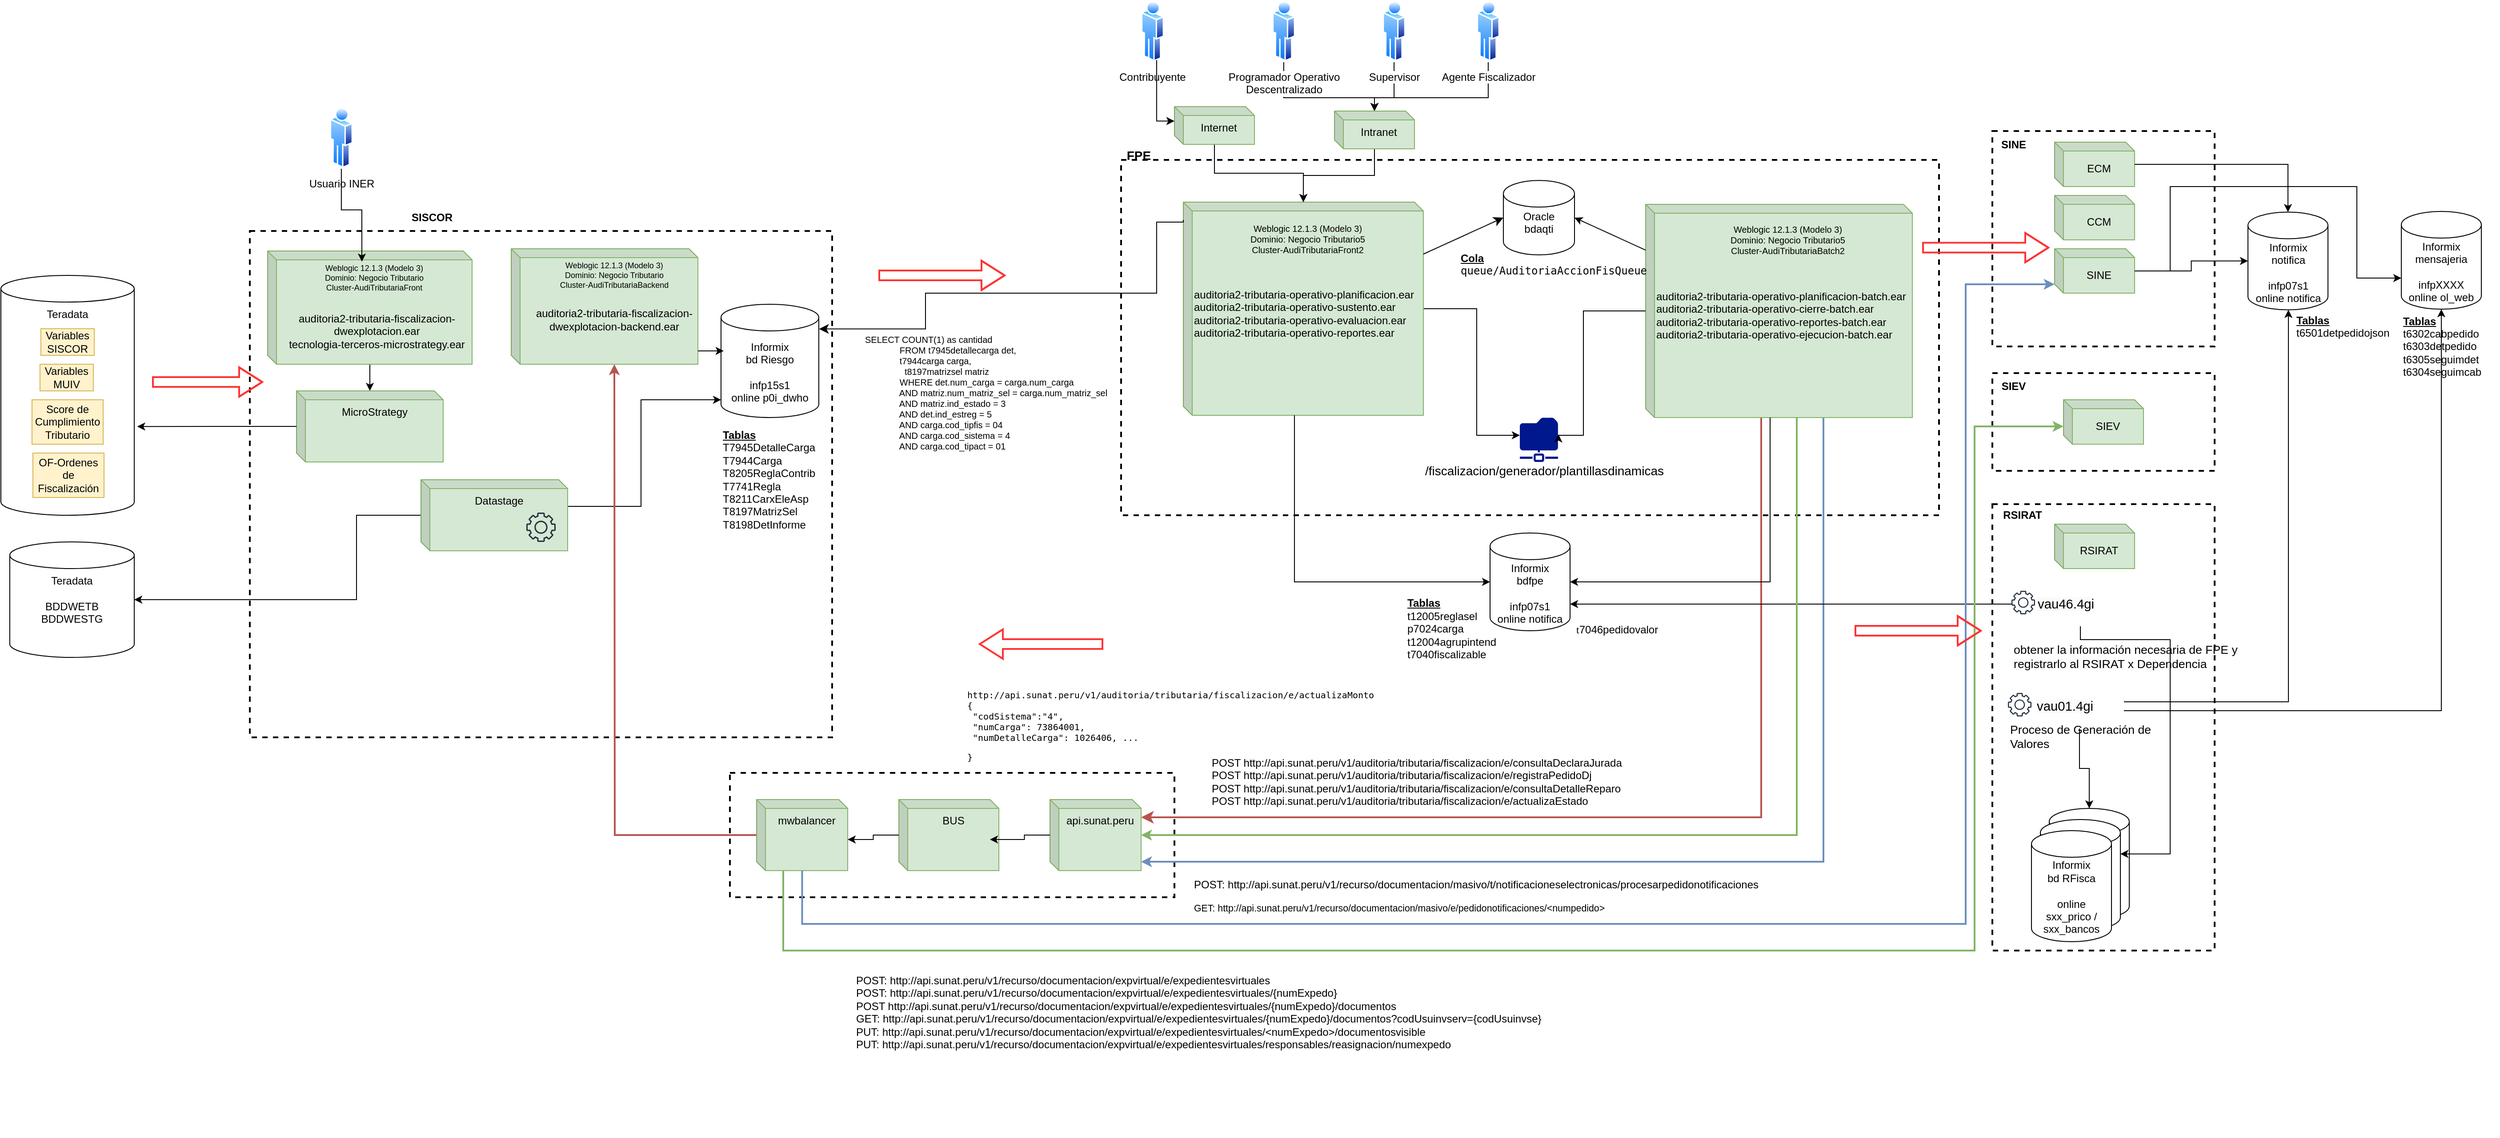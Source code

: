 <mxfile version="24.4.10" type="github" pages="2">
  <diagram name="Página-1" id="nPnS-npcXqcOk9-AM_7p">
    <mxGraphModel dx="2362" dy="1825" grid="1" gridSize="10" guides="1" tooltips="1" connect="1" arrows="1" fold="1" page="1" pageScale="1" pageWidth="827" pageHeight="1169" math="0" shadow="0">
      <root>
        <mxCell id="0" />
        <mxCell id="1" parent="0" />
        <mxCell id="Zc8oNsZ2Mbi7mm0ZYkq0-6" value="" style="rounded=0;whiteSpace=wrap;html=1;dashed=1;fillColor=none;strokeWidth=2;" vertex="1" parent="1">
          <mxGeometry x="660" y="500" width="500" height="140" as="geometry" />
        </mxCell>
        <mxCell id="e_DzQCpD5upc4EDRTpxR-34" value="" style="rounded=0;whiteSpace=wrap;html=1;dashed=1;fillColor=none;strokeWidth=2;" parent="1" vertex="1">
          <mxGeometry x="1100" y="-190" width="920" height="400" as="geometry" />
        </mxCell>
        <mxCell id="hk-cd0pmr9pBPQPgSmE_-25" value="&lt;pre style=&quot;font-size: 10px;&quot; class=&quot;code highlight&quot; lang=&quot;java&quot;&gt;&lt;span style=&quot;font-size: 10px;&quot; id=&quot;LC620&quot; class=&quot;line&quot; lang=&quot;java&quot;&gt;&lt;span style=&quot;font-size: 10px;&quot; class=&quot;cm&quot;&gt;http://api.sunat.peru/v1/auditoria/tributaria/fiscalizacion/e/actualizaMonto&lt;/span&gt;&lt;/span&gt;&lt;br style=&quot;font-size: 10px;&quot;&gt;&lt;span style=&quot;font-size: 10px;&quot; id=&quot;LC623&quot; class=&quot;line&quot; lang=&quot;java&quot;&gt;&lt;span style=&quot;font-size: 10px;&quot; class=&quot;cm&quot;&gt;{&lt;/span&gt;&lt;/span&gt;&lt;br style=&quot;font-size: 10px;&quot;&gt;&lt;span style=&quot;font-size: 10px;&quot; id=&quot;LC624&quot; class=&quot;line&quot; lang=&quot;java&quot;&gt;&lt;span style=&quot;font-size: 10px;&quot; class=&quot;cm&quot;&gt; &quot;codSistema&quot;:&quot;4&quot;,&lt;/span&gt;&lt;/span&gt;&lt;br style=&quot;font-size: 10px;&quot;&gt;&lt;span style=&quot;font-size: 10px;&quot; id=&quot;LC625&quot; class=&quot;line&quot; lang=&quot;java&quot;&gt;&lt;span style=&quot;font-size: 10px;&quot; class=&quot;cm&quot;&gt; &quot;numCarga&quot;: 73864001,&lt;/span&gt;&lt;/span&gt;&lt;br style=&quot;font-size: 10px;&quot;&gt;&lt;span style=&quot;font-size: 10px;&quot; id=&quot;LC626&quot; class=&quot;line&quot; lang=&quot;java&quot;&gt;&lt;span style=&quot;font-size: 10px;&quot; class=&quot;cm&quot;&gt; &quot;numDetalleCarga&quot;: 1026406, ...&lt;/span&gt;&lt;/span&gt;&lt;/pre&gt;&lt;pre style=&quot;font-size: 10px;&quot; class=&quot;code highlight&quot; lang=&quot;java&quot;&gt;}&lt;/pre&gt;&lt;pre style=&quot;font-size: 10px;&quot; class=&quot;code highlight&quot; lang=&quot;java&quot;&gt;&lt;br style=&quot;font-size: 10px;&quot;&gt;&lt;/pre&gt;" style="text;whiteSpace=wrap;html=1;fontSize=10;" parent="1" vertex="1">
          <mxGeometry x="925" y="390" width="515" height="105" as="geometry" />
        </mxCell>
        <mxCell id="hk-cd0pmr9pBPQPgSmE_-14" value="" style="rounded=0;whiteSpace=wrap;html=1;dashed=1;fillColor=none;strokeWidth=2;" parent="1" vertex="1">
          <mxGeometry x="2080" y="-222.5" width="250" height="242.5" as="geometry" />
        </mxCell>
        <mxCell id="geifvfFEWeNei55oTGaf-37" value="" style="rounded=0;whiteSpace=wrap;html=1;dashed=1;fillColor=none;strokeWidth=2;" parent="1" vertex="1">
          <mxGeometry x="120" y="-110" width="655" height="570" as="geometry" />
        </mxCell>
        <mxCell id="geifvfFEWeNei55oTGaf-1" value="Teradata" style="shape=cylinder3;whiteSpace=wrap;html=1;boundedLbl=1;backgroundOutline=1;size=15;verticalAlign=top;" parent="1" vertex="1">
          <mxGeometry x="-160" y="-60" width="150" height="270" as="geometry" />
        </mxCell>
        <mxCell id="geifvfFEWeNei55oTGaf-2" value="Variables SISCOR" style="text;strokeColor=#d6b656;align=center;fillColor=#fff2cc;html=1;verticalAlign=middle;whiteSpace=wrap;rounded=0;" parent="1" vertex="1">
          <mxGeometry x="-115" width="60" height="30" as="geometry" />
        </mxCell>
        <mxCell id="geifvfFEWeNei55oTGaf-3" value="Variables MUIV" style="text;strokeColor=#d6b656;align=center;fillColor=#fff2cc;html=1;verticalAlign=middle;whiteSpace=wrap;rounded=0;" parent="1" vertex="1">
          <mxGeometry x="-116" y="40" width="60" height="30" as="geometry" />
        </mxCell>
        <mxCell id="geifvfFEWeNei55oTGaf-4" value="Score de Cumplimiento Tributario" style="text;strokeColor=#d6b656;align=center;fillColor=#fff2cc;html=1;verticalAlign=middle;whiteSpace=wrap;rounded=0;" parent="1" vertex="1">
          <mxGeometry x="-125" y="80" width="80" height="50" as="geometry" />
        </mxCell>
        <mxCell id="geifvfFEWeNei55oTGaf-21" value="OF-Ordenes de Fiscalización" style="text;strokeColor=#d6b656;align=center;fillColor=#fff2cc;html=1;verticalAlign=middle;whiteSpace=wrap;rounded=0;" parent="1" vertex="1">
          <mxGeometry x="-124" y="140" width="80" height="50" as="geometry" />
        </mxCell>
        <mxCell id="e_DzQCpD5upc4EDRTpxR-1" value="" style="shape=cube;whiteSpace=wrap;html=1;boundedLbl=1;backgroundOutline=1;darkOpacity=0.05;darkOpacity2=0.1;size=10;fillColor=#d5e8d4;strokeColor=#82b366;" parent="1" vertex="1">
          <mxGeometry x="414" y="-90" width="210" height="130" as="geometry" />
        </mxCell>
        <mxCell id="e_DzQCpD5upc4EDRTpxR-2" value="&lt;b&gt;SISCOR&lt;/b&gt;" style="text;strokeColor=none;align=center;fillColor=none;html=1;verticalAlign=middle;whiteSpace=wrap;rounded=0;" parent="1" vertex="1">
          <mxGeometry x="295" y="-140" width="60" height="30" as="geometry" />
        </mxCell>
        <mxCell id="e_DzQCpD5upc4EDRTpxR-4" value="Informix&lt;br&gt;bd Riesgo&lt;br&gt;&lt;br&gt;infp15s1&lt;br&gt;online p0i_dwho" style="shape=cylinder3;whiteSpace=wrap;html=1;boundedLbl=1;backgroundOutline=1;size=15;" parent="1" vertex="1">
          <mxGeometry x="650" y="-27.5" width="110" height="127.5" as="geometry" />
        </mxCell>
        <mxCell id="e_DzQCpD5upc4EDRTpxR-10" style="edgeStyle=orthogonalEdgeStyle;rounded=0;orthogonalLoop=1;jettySize=auto;html=1;" parent="1" source="e_DzQCpD5upc4EDRTpxR-6" target="e_DzQCpD5upc4EDRTpxR-8" edge="1">
          <mxGeometry relative="1" as="geometry">
            <Array as="points">
              <mxPoint x="240" y="210" />
              <mxPoint x="240" y="305" />
            </Array>
          </mxGeometry>
        </mxCell>
        <mxCell id="e_DzQCpD5upc4EDRTpxR-11" style="edgeStyle=orthogonalEdgeStyle;rounded=0;orthogonalLoop=1;jettySize=auto;html=1;" parent="1" source="e_DzQCpD5upc4EDRTpxR-6" target="e_DzQCpD5upc4EDRTpxR-4" edge="1">
          <mxGeometry relative="1" as="geometry">
            <Array as="points">
              <mxPoint x="560" y="200" />
              <mxPoint x="560" y="80" />
            </Array>
          </mxGeometry>
        </mxCell>
        <mxCell id="e_DzQCpD5upc4EDRTpxR-6" value="Datastage&lt;br&gt;" style="shape=cube;whiteSpace=wrap;html=1;boundedLbl=1;backgroundOutline=1;darkOpacity=0.05;darkOpacity2=0.1;size=10;fillColor=#d5e8d4;strokeColor=#82b366;verticalAlign=top;" parent="1" vertex="1">
          <mxGeometry x="312.5" y="170" width="165" height="80" as="geometry" />
        </mxCell>
        <mxCell id="e_DzQCpD5upc4EDRTpxR-7" value="" style="sketch=0;outlineConnect=0;fontColor=#232F3E;gradientColor=none;fillColor=#232F3D;strokeColor=none;dashed=0;verticalLabelPosition=bottom;verticalAlign=top;align=center;html=1;fontSize=12;fontStyle=0;aspect=fixed;pointerEvents=1;shape=mxgraph.aws4.gear;" parent="1" vertex="1">
          <mxGeometry x="431" y="207" width="33" height="33" as="geometry" />
        </mxCell>
        <mxCell id="e_DzQCpD5upc4EDRTpxR-8" value="Teradata&lt;br&gt;&lt;br&gt;BDDWETB&lt;br&gt;BDDWESTG" style="shape=cylinder3;whiteSpace=wrap;html=1;boundedLbl=1;backgroundOutline=1;size=15;verticalAlign=top;" parent="1" vertex="1">
          <mxGeometry x="-150" y="240" width="140" height="130" as="geometry" />
        </mxCell>
        <mxCell id="e_DzQCpD5upc4EDRTpxR-35" value="&lt;b&gt;&lt;font style=&quot;font-size: 14px;&quot;&gt;FPE&lt;/font&gt;&lt;/b&gt;" style="text;strokeColor=none;align=center;fillColor=none;html=1;verticalAlign=middle;whiteSpace=wrap;rounded=0;" parent="1" vertex="1">
          <mxGeometry x="1090" y="-210" width="60" height="30" as="geometry" />
        </mxCell>
        <mxCell id="eqh-2XdD3VAzymMcWl3K-33" style="edgeStyle=orthogonalEdgeStyle;rounded=0;orthogonalLoop=1;jettySize=auto;html=1;" parent="1" source="hk-cd0pmr9pBPQPgSmE_-1" target="eqh-2XdD3VAzymMcWl3K-32" edge="1">
          <mxGeometry relative="1" as="geometry">
            <Array as="points">
              <mxPoint x="1500" y="-22" />
              <mxPoint x="1500" y="120" />
            </Array>
          </mxGeometry>
        </mxCell>
        <mxCell id="hk-cd0pmr9pBPQPgSmE_-1" value="&lt;div style=&quot;&quot;&gt;&lt;font style=&quot;font-size: 12px;&quot;&gt;auditoria2-tributaria-operativo-planificacion.ear&lt;/font&gt;&lt;/div&gt;&lt;div style=&quot;&quot;&gt;&lt;font style=&quot;font-size: 12px;&quot;&gt;auditoria2-tributaria-operativo-sustento.ear&lt;/font&gt;&lt;/div&gt;&lt;div style=&quot;&quot;&gt;&lt;font style=&quot;font-size: 12px;&quot;&gt;auditoria2-tributaria-operativo-evaluacion.ear&lt;/font&gt;&lt;/div&gt;&lt;div style=&quot;&quot;&gt;auditoria2-tributaria-operativo-reportes.ear&lt;br&gt;&lt;/div&gt;" style="shape=cube;whiteSpace=wrap;html=1;boundedLbl=1;backgroundOutline=1;darkOpacity=0.05;darkOpacity2=0.1;size=10;fillColor=#d5e8d4;strokeColor=#82b366;align=left;" parent="1" vertex="1">
          <mxGeometry x="1170" y="-142.5" width="270" height="240" as="geometry" />
        </mxCell>
        <mxCell id="hk-cd0pmr9pBPQPgSmE_-20" style="edgeStyle=none;curved=1;rounded=0;orthogonalLoop=1;jettySize=auto;html=1;fontSize=12;startSize=8;endSize=8;entryX=0;entryY=0.5;entryDx=0;entryDy=0;entryPerimeter=0;" parent="1" source="hk-cd0pmr9pBPQPgSmE_-1" target="hk-cd0pmr9pBPQPgSmE_-18" edge="1">
          <mxGeometry relative="1" as="geometry" />
        </mxCell>
        <mxCell id="hk-cd0pmr9pBPQPgSmE_-2" value="&lt;font style=&quot;font-size: 10px;&quot;&gt;Weblogic 12.1.3 (Modelo 3)&lt;br style=&quot;&quot;&gt;Dominio: Negocio Tributario5&lt;br style=&quot;&quot;&gt;Cluster-AudiTributariaFront2&lt;/font&gt;" style="text;strokeColor=none;align=center;fillColor=none;html=1;verticalAlign=middle;whiteSpace=wrap;rounded=0;fontSize=9;" parent="1" vertex="1">
          <mxGeometry x="1230" y="-131.25" width="160" height="60" as="geometry" />
        </mxCell>
        <mxCell id="hk-cd0pmr9pBPQPgSmE_-3" value="" style="edgeStyle=orthogonalEdgeStyle;orthogonalLoop=1;jettySize=auto;html=1;rounded=0;fontSize=12;startSize=8;endSize=8;exitX=0;exitY=0;exitDx=0;exitDy=20;exitPerimeter=0;entryX=1.002;entryY=0.218;entryDx=0;entryDy=0;entryPerimeter=0;" parent="1" source="hk-cd0pmr9pBPQPgSmE_-1" target="e_DzQCpD5upc4EDRTpxR-4" edge="1">
          <mxGeometry width="120" relative="1" as="geometry">
            <mxPoint x="1130" y="-10" as="sourcePoint" />
            <mxPoint x="1250" y="-10" as="targetPoint" />
            <Array as="points">
              <mxPoint x="1140" y="-120" />
              <mxPoint x="1140" y="-40" />
              <mxPoint x="880" y="-40" />
              <mxPoint x="880" />
            </Array>
          </mxGeometry>
        </mxCell>
        <mxCell id="hk-cd0pmr9pBPQPgSmE_-7" value="Informix&lt;br&gt;bdfpe&lt;br&gt;&lt;br&gt;infp07s1&lt;br&gt;online notifica" style="shape=cylinder3;whiteSpace=wrap;html=1;boundedLbl=1;backgroundOutline=1;size=15;" parent="1" vertex="1">
          <mxGeometry x="1515" y="230" width="90" height="110" as="geometry" />
        </mxCell>
        <mxCell id="hk-cd0pmr9pBPQPgSmE_-9" value="&lt;u&gt;&lt;b&gt;Tablas&lt;/b&gt;&lt;/u&gt;&lt;br&gt;&lt;div&gt;&lt;div&gt;T7945DetalleCarga&lt;/div&gt;&lt;div&gt;T7944Carga&lt;/div&gt;&lt;div&gt;T8205ReglaContrib&lt;/div&gt;&lt;div&gt;T7741Regla&lt;/div&gt;&lt;div&gt;T8211CarxEleAsp&lt;/div&gt;&lt;div&gt;T8197MatrizSel&lt;/div&gt;&lt;div&gt;T8198DetInforme&lt;/div&gt;&lt;/div&gt;" style="text;strokeColor=none;align=left;fillColor=none;html=1;verticalAlign=middle;whiteSpace=wrap;rounded=0;" parent="1" vertex="1">
          <mxGeometry x="650" y="100" width="110" height="140" as="geometry" />
        </mxCell>
        <mxCell id="Zc8oNsZ2Mbi7mm0ZYkq0-25" style="edgeStyle=orthogonalEdgeStyle;rounded=0;orthogonalLoop=1;jettySize=auto;html=1;" edge="1" parent="1" source="hk-cd0pmr9pBPQPgSmE_-12" target="Zc8oNsZ2Mbi7mm0ZYkq0-20">
          <mxGeometry relative="1" as="geometry" />
        </mxCell>
        <mxCell id="hk-cd0pmr9pBPQPgSmE_-12" value="SINE" style="shape=cube;whiteSpace=wrap;html=1;boundedLbl=1;backgroundOutline=1;darkOpacity=0.05;darkOpacity2=0.1;size=10;fillColor=#d5e8d4;strokeColor=#82b366;" parent="1" vertex="1">
          <mxGeometry x="2150" y="-90" width="90" height="50" as="geometry" />
        </mxCell>
        <mxCell id="hk-cd0pmr9pBPQPgSmE_-15" value="&lt;b&gt;SINE&lt;/b&gt;" style="text;strokeColor=none;align=center;fillColor=none;html=1;verticalAlign=middle;whiteSpace=wrap;rounded=0;" parent="1" vertex="1">
          <mxGeometry x="2074" y="-222.5" width="60" height="30" as="geometry" />
        </mxCell>
        <mxCell id="hk-cd0pmr9pBPQPgSmE_-16" style="edgeStyle=none;curved=1;rounded=0;orthogonalLoop=1;jettySize=auto;html=1;exitX=0.5;exitY=0;exitDx=0;exitDy=0;fontSize=12;startSize=8;endSize=8;" parent="1" source="hk-cd0pmr9pBPQPgSmE_-15" target="hk-cd0pmr9pBPQPgSmE_-15" edge="1">
          <mxGeometry relative="1" as="geometry" />
        </mxCell>
        <mxCell id="hk-cd0pmr9pBPQPgSmE_-18" value="Oracle&lt;br&gt;bdaqti&lt;br&gt;&lt;div&gt;&lt;br/&gt;&lt;/div&gt;" style="shape=cylinder3;whiteSpace=wrap;html=1;boundedLbl=1;backgroundOutline=1;size=15;" parent="1" vertex="1">
          <mxGeometry x="1530" y="-166.87" width="80" height="83.75" as="geometry" />
        </mxCell>
        <mxCell id="hk-cd0pmr9pBPQPgSmE_-19" value="SELECT COUNT(1) as cantidad&#xa;              FROM t7945detallecarga det,&#xa;              t7944carga carga,&#xa;                t8197matrizsel matriz&#xa;              WHERE det.num_carga = carga.num_carga&#xa;              AND matriz.num_matriz_sel = carga.num_matriz_sel&#xa;              AND matriz.ind_estado = 3&#xa;              AND det.ind_estreg = 5&#xa;              AND carga.cod_tipfis = 04&#xa;              AND carga.cod_sistema = 4&#xa;              AND carga.cod_tipact = 01" style="text;whiteSpace=wrap;fontSize=10;" parent="1" vertex="1">
          <mxGeometry x="810" width="280" height="170" as="geometry" />
        </mxCell>
        <mxCell id="hk-cd0pmr9pBPQPgSmE_-21" value="" style="shape=flexArrow;endArrow=classic;html=1;rounded=0;fontSize=12;startSize=8;endSize=8;curved=1;fontColor=#FF3333;labelBorderColor=#FF3333;labelBackgroundColor=#FF3333;strokeColor=#FF3333;strokeWidth=2;" parent="1" edge="1">
          <mxGeometry width="50" height="50" relative="1" as="geometry">
            <mxPoint x="10" y="60" as="sourcePoint" />
            <mxPoint x="135" y="60" as="targetPoint" />
            <Array as="points">
              <mxPoint x="50" y="60" />
            </Array>
          </mxGeometry>
        </mxCell>
        <mxCell id="hk-cd0pmr9pBPQPgSmE_-22" value="" style="shape=flexArrow;endArrow=classic;html=1;rounded=0;fontSize=12;startSize=8;endSize=8;curved=1;strokeColor=#FF3333;strokeWidth=2;" parent="1" edge="1">
          <mxGeometry width="50" height="50" relative="1" as="geometry">
            <mxPoint x="1080" y="355" as="sourcePoint" />
            <mxPoint x="940" y="355" as="targetPoint" />
            <Array as="points" />
          </mxGeometry>
        </mxCell>
        <mxCell id="hk-cd0pmr9pBPQPgSmE_-24" style="edgeStyle=orthogonalEdgeStyle;rounded=0;orthogonalLoop=1;jettySize=auto;html=1;fontSize=12;startSize=8;endSize=8;fillColor=#f8cecc;strokeColor=#b85450;strokeWidth=2;" parent="1" target="Zc8oNsZ2Mbi7mm0ZYkq0-2" edge="1" source="eqh-2XdD3VAzymMcWl3K-2">
          <mxGeometry relative="1" as="geometry">
            <Array as="points">
              <mxPoint x="1820" y="550" />
            </Array>
            <mxPoint x="1312.7" y="-139.7" as="sourcePoint" />
            <mxPoint x="570.01" y="-60.0" as="targetPoint" />
          </mxGeometry>
        </mxCell>
        <mxCell id="hk-cd0pmr9pBPQPgSmE_-26" value="&lt;u&gt;&lt;b&gt;Tablas&lt;/b&gt;&lt;/u&gt;&lt;br&gt;&lt;div&gt;&lt;div&gt;t12005reglasel&lt;/div&gt;&lt;div&gt;p7024carga&lt;/div&gt;&lt;div&gt;t12004agrupintend&lt;/div&gt;&lt;div&gt;t7040fiscalizable&lt;/div&gt;&lt;/div&gt;&lt;div&gt;&lt;br&gt;&lt;/div&gt;" style="text;strokeColor=none;align=left;fillColor=none;html=1;verticalAlign=middle;whiteSpace=wrap;rounded=0;" parent="1" vertex="1">
          <mxGeometry x="1420" y="300" width="110" height="90" as="geometry" />
        </mxCell>
        <mxCell id="hk-cd0pmr9pBPQPgSmE_-29" value="" style="shape=flexArrow;endArrow=classic;html=1;rounded=0;fontSize=12;startSize=8;endSize=8;curved=1;fontColor=#FF3333;labelBorderColor=#FF3333;labelBackgroundColor=#FF3333;strokeColor=#FF3333;strokeWidth=2;" parent="1" edge="1">
          <mxGeometry width="50" height="50" relative="1" as="geometry">
            <mxPoint x="827" y="-60" as="sourcePoint" />
            <mxPoint x="970" y="-60" as="targetPoint" />
            <Array as="points">
              <mxPoint x="867" y="-60" />
            </Array>
          </mxGeometry>
        </mxCell>
        <mxCell id="Zc8oNsZ2Mbi7mm0ZYkq0-8" style="edgeStyle=orthogonalEdgeStyle;rounded=0;orthogonalLoop=1;jettySize=auto;html=1;fillColor=#dae8fc;strokeColor=#6c8ebf;strokeWidth=2;" edge="1" parent="1" source="eqh-2XdD3VAzymMcWl3K-2" target="Zc8oNsZ2Mbi7mm0ZYkq0-2">
          <mxGeometry relative="1" as="geometry">
            <Array as="points">
              <mxPoint x="1890" y="600" />
            </Array>
          </mxGeometry>
        </mxCell>
        <mxCell id="eqh-2XdD3VAzymMcWl3K-2" value="&lt;div&gt;&lt;div&gt;&lt;font style=&quot;font-size: 12px;&quot;&gt;auditoria2-tributaria-operativo-planificacion-batch.ear&lt;/font&gt;&lt;/div&gt;&lt;div&gt;&lt;font style=&quot;font-size: 12px;&quot;&gt;auditoria2-tributaria-operativo-cierre-batch.ear&lt;/font&gt;&lt;/div&gt;&lt;div&gt;&lt;font style=&quot;font-size: 12px;&quot;&gt;auditoria2-tributaria-operativo-reportes-batch.ear&amp;nbsp;&lt;/font&gt;&lt;/div&gt;&lt;div&gt;&lt;font style=&quot;font-size: 12px;&quot;&gt;auditoria2-tributaria-operativo-ejecucion-batch.ear&lt;/font&gt;&lt;/div&gt;&lt;/div&gt;" style="shape=cube;whiteSpace=wrap;html=1;boundedLbl=1;backgroundOutline=1;darkOpacity=0.05;darkOpacity2=0.1;size=10;fillColor=#d5e8d4;strokeColor=#82b366;align=left;" parent="1" vertex="1">
          <mxGeometry x="1690" y="-140" width="300" height="240" as="geometry" />
        </mxCell>
        <mxCell id="eqh-2XdD3VAzymMcWl3K-3" value="&lt;font style=&quot;font-size: 10px;&quot;&gt;Weblogic 12.1.3 (Modelo 3)&lt;br style=&quot;&quot;&gt;Dominio: Negocio Tributario5&lt;br style=&quot;&quot;&gt;Cluster-AudiTributariaBatch2&lt;/font&gt;" style="text;strokeColor=none;align=center;fillColor=none;html=1;verticalAlign=middle;whiteSpace=wrap;rounded=0;fontSize=9;" parent="1" vertex="1">
          <mxGeometry x="1760" y="-130" width="180" height="60" as="geometry" />
        </mxCell>
        <mxCell id="eqh-2XdD3VAzymMcWl3K-4" style="rounded=0;orthogonalLoop=1;jettySize=auto;html=1;entryX=1;entryY=0.5;entryDx=0;entryDy=0;entryPerimeter=0;" parent="1" source="eqh-2XdD3VAzymMcWl3K-2" target="hk-cd0pmr9pBPQPgSmE_-18" edge="1">
          <mxGeometry relative="1" as="geometry" />
        </mxCell>
        <mxCell id="eqh-2XdD3VAzymMcWl3K-5" style="edgeStyle=orthogonalEdgeStyle;rounded=0;orthogonalLoop=1;jettySize=auto;html=1;entryX=0;entryY=0.5;entryDx=0;entryDy=0;entryPerimeter=0;" parent="1" source="hk-cd0pmr9pBPQPgSmE_-1" target="hk-cd0pmr9pBPQPgSmE_-7" edge="1">
          <mxGeometry relative="1" as="geometry">
            <Array as="points">
              <mxPoint x="1295" y="285" />
            </Array>
          </mxGeometry>
        </mxCell>
        <mxCell id="eqh-2XdD3VAzymMcWl3K-6" style="edgeStyle=orthogonalEdgeStyle;rounded=0;orthogonalLoop=1;jettySize=auto;html=1;entryX=1;entryY=0.5;entryDx=0;entryDy=0;entryPerimeter=0;" parent="1" source="eqh-2XdD3VAzymMcWl3K-2" target="hk-cd0pmr9pBPQPgSmE_-7" edge="1">
          <mxGeometry relative="1" as="geometry">
            <Array as="points">
              <mxPoint x="1830" y="285" />
            </Array>
          </mxGeometry>
        </mxCell>
        <mxCell id="eqh-2XdD3VAzymMcWl3K-12" style="edgeStyle=orthogonalEdgeStyle;rounded=0;orthogonalLoop=1;jettySize=auto;html=1;" parent="1" source="eqh-2XdD3VAzymMcWl3K-7" target="eqh-2XdD3VAzymMcWl3K-11" edge="1">
          <mxGeometry relative="1" as="geometry" />
        </mxCell>
        <mxCell id="eqh-2XdD3VAzymMcWl3K-7" value="&lt;div&gt;&lt;span style=&quot;font-family: &amp;quot;Aptos Narrow&amp;quot;, sans-serif;&quot;&gt;&lt;font style=&quot;font-size: 12px;&quot;&gt;&lt;br&gt;&lt;/font&gt;&lt;/span&gt;&lt;/div&gt;" style="shape=cube;whiteSpace=wrap;html=1;boundedLbl=1;backgroundOutline=1;darkOpacity=0.05;darkOpacity2=0.1;size=10;fillColor=#d5e8d4;strokeColor=#82b366;" parent="1" vertex="1">
          <mxGeometry x="140" y="-87.5" width="230" height="127.5" as="geometry" />
        </mxCell>
        <mxCell id="eqh-2XdD3VAzymMcWl3K-9" value="Usuario INER" style="image;aspect=fixed;perimeter=ellipsePerimeter;html=1;align=center;shadow=0;dashed=0;spacingTop=3;image=img/lib/active_directory/user.svg;" parent="1" vertex="1">
          <mxGeometry x="210" y="-250" width="25.9" height="70" as="geometry" />
        </mxCell>
        <mxCell id="eqh-2XdD3VAzymMcWl3K-10" style="edgeStyle=orthogonalEdgeStyle;rounded=0;orthogonalLoop=1;jettySize=auto;html=1;entryX=0.461;entryY=0.094;entryDx=0;entryDy=0;entryPerimeter=0;" parent="1" source="eqh-2XdD3VAzymMcWl3K-9" target="eqh-2XdD3VAzymMcWl3K-7" edge="1">
          <mxGeometry relative="1" as="geometry" />
        </mxCell>
        <mxCell id="eqh-2XdD3VAzymMcWl3K-11" value="MicroStrategy" style="shape=cube;whiteSpace=wrap;html=1;boundedLbl=1;backgroundOutline=1;darkOpacity=0.05;darkOpacity2=0.1;size=10;fillColor=#d5e8d4;strokeColor=#82b366;verticalAlign=top;" parent="1" vertex="1">
          <mxGeometry x="172.5" y="70" width="165" height="80" as="geometry" />
        </mxCell>
        <mxCell id="eqh-2XdD3VAzymMcWl3K-35" style="edgeStyle=orthogonalEdgeStyle;rounded=0;orthogonalLoop=1;jettySize=auto;html=1;" parent="1" source="eqh-2XdD3VAzymMcWl3K-36" target="hk-cd0pmr9pBPQPgSmE_-7" edge="1">
          <mxGeometry relative="1" as="geometry">
            <Array as="points">
              <mxPoint x="1720" y="310" />
              <mxPoint x="1720" y="310" />
            </Array>
          </mxGeometry>
        </mxCell>
        <mxCell id="eqh-2XdD3VAzymMcWl3K-13" value="&lt;div&gt;&lt;br&gt;&lt;/div&gt;" style="rounded=0;whiteSpace=wrap;html=1;dashed=1;fillColor=none;strokeWidth=2;" parent="1" vertex="1">
          <mxGeometry x="2080" y="197.5" width="250" height="502.5" as="geometry" />
        </mxCell>
        <mxCell id="eqh-2XdD3VAzymMcWl3K-15" value="RSIRAT" style="shape=cube;whiteSpace=wrap;html=1;boundedLbl=1;backgroundOutline=1;darkOpacity=0.05;darkOpacity2=0.1;size=10;fillColor=#d5e8d4;strokeColor=#82b366;" parent="1" vertex="1">
          <mxGeometry x="2150" y="220" width="90" height="50" as="geometry" />
        </mxCell>
        <mxCell id="eqh-2XdD3VAzymMcWl3K-16" value="&lt;b&gt;RSIRAT&lt;/b&gt;" style="text;strokeColor=none;align=center;fillColor=none;html=1;verticalAlign=middle;whiteSpace=wrap;rounded=0;" parent="1" vertex="1">
          <mxGeometry x="2084" y="195" width="60" height="30" as="geometry" />
        </mxCell>
        <mxCell id="eqh-2XdD3VAzymMcWl3K-17" style="edgeStyle=none;curved=1;rounded=0;orthogonalLoop=1;jettySize=auto;html=1;exitX=0.5;exitY=0;exitDx=0;exitDy=0;fontSize=12;startSize=8;endSize=8;" parent="1" source="eqh-2XdD3VAzymMcWl3K-16" target="eqh-2XdD3VAzymMcWl3K-16" edge="1">
          <mxGeometry relative="1" as="geometry" />
        </mxCell>
        <mxCell id="eqh-2XdD3VAzymMcWl3K-18" value="&lt;u&gt;&lt;b&gt;Cola&lt;/b&gt;&lt;/u&gt;&lt;br&gt;&lt;div&gt;&lt;code&gt;queue/AuditoriaAccionFisQueue&lt;/code&gt;&lt;br&gt;&lt;/div&gt;&lt;div&gt;&lt;br&gt;&lt;/div&gt;" style="text;strokeColor=none;align=left;fillColor=none;html=1;verticalAlign=middle;whiteSpace=wrap;rounded=0;" parent="1" vertex="1">
          <mxGeometry x="1480" y="-110" width="200" height="90" as="geometry" />
        </mxCell>
        <mxCell id="eqh-2XdD3VAzymMcWl3K-20" value="" style="rounded=0;whiteSpace=wrap;html=1;dashed=1;fillColor=none;strokeWidth=2;" parent="1" vertex="1">
          <mxGeometry x="2080" y="50" width="250" height="110" as="geometry" />
        </mxCell>
        <mxCell id="eqh-2XdD3VAzymMcWl3K-22" value="SIEV" style="shape=cube;whiteSpace=wrap;html=1;boundedLbl=1;backgroundOutline=1;darkOpacity=0.05;darkOpacity2=0.1;size=10;fillColor=#d5e8d4;strokeColor=#82b366;" parent="1" vertex="1">
          <mxGeometry x="2160" y="80" width="90" height="50" as="geometry" />
        </mxCell>
        <mxCell id="eqh-2XdD3VAzymMcWl3K-23" value="&lt;b&gt;SIEV&lt;/b&gt;" style="text;strokeColor=none;align=center;fillColor=none;html=1;verticalAlign=middle;whiteSpace=wrap;rounded=0;" parent="1" vertex="1">
          <mxGeometry x="2074" y="50" width="60" height="30" as="geometry" />
        </mxCell>
        <mxCell id="eqh-2XdD3VAzymMcWl3K-24" style="edgeStyle=none;curved=1;rounded=0;orthogonalLoop=1;jettySize=auto;html=1;exitX=0.5;exitY=0;exitDx=0;exitDy=0;fontSize=12;startSize=8;endSize=8;" parent="1" source="eqh-2XdD3VAzymMcWl3K-23" target="eqh-2XdD3VAzymMcWl3K-23" edge="1">
          <mxGeometry relative="1" as="geometry" />
        </mxCell>
        <UserObject label="&lt;p class=&quot;MsoNormal&quot;&gt;&lt;span lang=&quot;EN-US&quot; style=&quot;mso-ansi-language:EN-US&quot;&gt;POST:&amp;nbsp;&lt;/span&gt;&lt;span style=&quot;background-color: initial;&quot;&gt;http://api.sunat.peru/v1/recurso/documentacion/masivo/t/notificacioneselectronicas/procesarpedidonotificaciones&lt;/span&gt;&lt;/p&gt;&lt;p class=&quot;MsoNormal&quot;&gt;&lt;span style=&quot;font-family: Arial, sans-serif; font-size: 8pt; background-color: initial;&quot;&gt;GET:&amp;nbsp;&lt;/span&gt;&lt;span style=&quot;background-color: initial; font-family: Arial, sans-serif; font-size: 8pt;&quot;&gt;http://api.sunat.peru/v1/recurso/documentacion/masivo/e/pedidonotificaciones/&amp;lt;numpedido&amp;gt;&lt;/span&gt;&lt;/p&gt;" link="&lt;p class=&quot;MsoNormal&quot;&gt;&lt;span lang=&quot;EN-US&quot; style=&quot;mso-ansi-language:EN-US&quot;&gt;POST: http://api.sunat.peru/v1/recurso/documentacion/masivo/t/notificacioneselectronicas/procesarpedidonotificaciones&lt;/span&gt;&lt;/p&gt;&#xa;&#xa;&lt;span lang=&quot;EN-US&quot; style=&quot;font-size:8.0pt;mso-bidi-font-size:11.0pt;line-height:&#xa;115%;font-family:&amp;quot;Arial&amp;quot;,sans-serif;mso-ascii-theme-font:minor-latin;&#xa;mso-fareast-font-family:&amp;quot;Times New Roman&amp;quot;;mso-fareast-theme-font:minor-fareast;&#xa;mso-hansi-theme-font:minor-latin;mso-bidi-font-family:&amp;quot;Times New Roman&amp;quot;;&#xa;mso-bidi-theme-font:minor-bidi;mso-ansi-language:EN-US;mso-fareast-language:&#xa;EN-US;mso-bidi-language:EN-US&quot;&gt;GET:&#xa;http://api.sunat.peru/v1/recurso/documentacion/masivo/e/pedidonotificaciones/&amp;lt;numpedido&amp;gt;&lt;/span&gt;" id="eqh-2XdD3VAzymMcWl3K-25">
          <mxCell style="text;whiteSpace=wrap;html=1;" parent="1" vertex="1">
            <mxGeometry x="1180" y="600" width="560" height="70" as="geometry" />
          </mxCell>
        </UserObject>
        <mxCell id="eqh-2XdD3VAzymMcWl3K-26" value="Weblogic 12.1.3 (Modelo 3)&lt;br&gt;Dominio: Negocio Tributario&lt;br&gt;Cluster-AudiTributariaFront" style="text;strokeColor=none;align=center;fillColor=none;html=1;verticalAlign=middle;whiteSpace=wrap;rounded=0;fontSize=9;" parent="1" vertex="1">
          <mxGeometry x="180" y="-87.5" width="160" height="60" as="geometry" />
        </mxCell>
        <mxCell id="eqh-2XdD3VAzymMcWl3K-27" value="Weblogic 12.1.3 (Modelo 3)&lt;br&gt;Dominio: Negocio Tributario&lt;br&gt;Cluster-AudiTributariaBackend" style="text;strokeColor=none;align=center;fillColor=none;html=1;verticalAlign=middle;whiteSpace=wrap;rounded=0;fontSize=9;" parent="1" vertex="1">
          <mxGeometry x="450" y="-90" width="160" height="60" as="geometry" />
        </mxCell>
        <mxCell id="eqh-2XdD3VAzymMcWl3K-28" style="edgeStyle=orthogonalEdgeStyle;rounded=0;orthogonalLoop=1;jettySize=auto;html=1;entryX=0.027;entryY=0.412;entryDx=0;entryDy=0;entryPerimeter=0;" parent="1" source="e_DzQCpD5upc4EDRTpxR-1" target="e_DzQCpD5upc4EDRTpxR-4" edge="1">
          <mxGeometry relative="1" as="geometry">
            <Array as="points">
              <mxPoint x="630" y="25" />
              <mxPoint x="630" y="25" />
            </Array>
          </mxGeometry>
        </mxCell>
        <mxCell id="eqh-2XdD3VAzymMcWl3K-29" value="&lt;span style=&quot;font-size: 12px; font-family: &amp;quot;Aptos Narrow&amp;quot;, sans-serif;&quot;&gt;auditoria2-tributaria-fiscalizacion-dwexplotacion.ear&lt;/span&gt;&lt;div style=&quot;font-size: 12px;&quot;&gt;&lt;span style=&quot;font-family: &amp;quot;Aptos Narrow&amp;quot;, sans-serif;&quot;&gt;tecnologia-terceros-microstrategy.ear&lt;/span&gt;&lt;/div&gt;" style="text;strokeColor=none;align=center;fillColor=none;html=1;verticalAlign=middle;whiteSpace=wrap;rounded=0;fontSize=9;" parent="1" vertex="1">
          <mxGeometry x="150" y="-27.5" width="226.25" height="60" as="geometry" />
        </mxCell>
        <mxCell id="eqh-2XdD3VAzymMcWl3K-30" value="&lt;span style=&quot;font-family: &amp;quot;Aptos Narrow&amp;quot;, sans-serif; font-size: 12px;&quot;&gt;auditoria2-tributaria-fiscalizacion-dwexplotacion-backend.ear&lt;/span&gt;" style="text;strokeColor=none;align=center;fillColor=none;html=1;verticalAlign=middle;whiteSpace=wrap;rounded=0;fontSize=9;" parent="1" vertex="1">
          <mxGeometry x="430" y="-40" width="200" height="60" as="geometry" />
        </mxCell>
        <mxCell id="eqh-2XdD3VAzymMcWl3K-31" value="&lt;span lang=&quot;ES&quot; style=&quot;font-size:10.5pt;font-family:&#xa;&amp;quot;Arial&amp;quot;,sans-serif;mso-fareast-font-family:Calibri;mso-fareast-theme-font:minor-latin;&#xa;color:#333333;mso-ansi-language:ES;mso-fareast-language:EN-US;mso-bidi-language:&#xa;AR-SA&quot;&gt;/fiscalizacion/generador/plantillasdinamicas&lt;/span&gt;" style="text;whiteSpace=wrap;html=1;" parent="1" vertex="1">
          <mxGeometry x="1440" y="145" width="300" height="40" as="geometry" />
        </mxCell>
        <mxCell id="eqh-2XdD3VAzymMcWl3K-32" value="" style="sketch=0;aspect=fixed;pointerEvents=1;shadow=0;dashed=0;html=1;strokeColor=none;labelPosition=center;verticalLabelPosition=bottom;verticalAlign=top;align=center;fillColor=#00188D;shape=mxgraph.mscae.enterprise.shared_folder" parent="1" vertex="1">
          <mxGeometry x="1548.5" y="100" width="43" height="50" as="geometry" />
        </mxCell>
        <mxCell id="eqh-2XdD3VAzymMcWl3K-34" style="edgeStyle=orthogonalEdgeStyle;rounded=0;orthogonalLoop=1;jettySize=auto;html=1;entryX=1.012;entryY=0.38;entryDx=0;entryDy=0;entryPerimeter=0;" parent="1" source="eqh-2XdD3VAzymMcWl3K-2" target="eqh-2XdD3VAzymMcWl3K-32" edge="1">
          <mxGeometry relative="1" as="geometry">
            <mxPoint x="1600" y="120" as="targetPoint" />
            <Array as="points">
              <mxPoint x="1620" y="-20" />
              <mxPoint x="1620" y="120" />
            </Array>
          </mxGeometry>
        </mxCell>
        <mxCell id="eqh-2XdD3VAzymMcWl3K-36" value="" style="sketch=0;outlineConnect=0;fontColor=#232F3E;gradientColor=none;fillColor=#232F3D;strokeColor=none;dashed=0;verticalLabelPosition=bottom;verticalAlign=top;align=center;html=1;fontSize=12;fontStyle=0;aspect=fixed;pointerEvents=1;shape=mxgraph.aws4.gear;" parent="1" vertex="1">
          <mxGeometry x="2101.5" y="295" width="26.5" height="26.5" as="geometry" />
        </mxCell>
        <mxCell id="eqh-2XdD3VAzymMcWl3K-37" value="&lt;span style=&quot;color: rgb(0, 0, 0); font-family: Helvetica; font-size: 14.667px; font-style: normal; font-variant-ligatures: normal; font-variant-caps: normal; font-weight: 400; letter-spacing: normal; orphans: 2; text-align: center; text-indent: 0px; text-transform: none; white-space: normal; widows: 2; word-spacing: 0px; -webkit-text-stroke-width: 0px; background-color: rgb(251, 251, 251); text-decoration-thickness: initial; text-decoration-style: initial; text-decoration-color: initial; display: inline !important; float: none;&quot;&gt;vau46.4gi&lt;/span&gt;" style="text;whiteSpace=wrap;html=1;" parent="1" vertex="1">
          <mxGeometry x="2129" y="295" width="100" height="40" as="geometry" />
        </mxCell>
        <mxCell id="eqh-2XdD3VAzymMcWl3K-44" style="edgeStyle=orthogonalEdgeStyle;rounded=0;orthogonalLoop=1;jettySize=auto;html=1;" parent="1" source="eqh-2XdD3VAzymMcWl3K-38" target="eqh-2XdD3VAzymMcWl3K-41" edge="1">
          <mxGeometry relative="1" as="geometry" />
        </mxCell>
        <mxCell id="x2hvmsDu3QacAHpU6zOs-3" style="edgeStyle=orthogonalEdgeStyle;rounded=0;orthogonalLoop=1;jettySize=auto;html=1;" parent="1" source="eqh-2XdD3VAzymMcWl3K-38" target="Zc8oNsZ2Mbi7mm0ZYkq0-20" edge="1">
          <mxGeometry relative="1" as="geometry">
            <Array as="points">
              <mxPoint x="2413" y="420" />
            </Array>
          </mxGeometry>
        </mxCell>
        <mxCell id="Zc8oNsZ2Mbi7mm0ZYkq0-24" style="edgeStyle=orthogonalEdgeStyle;rounded=0;orthogonalLoop=1;jettySize=auto;html=1;" edge="1" parent="1" source="eqh-2XdD3VAzymMcWl3K-38" target="Zc8oNsZ2Mbi7mm0ZYkq0-22">
          <mxGeometry relative="1" as="geometry" />
        </mxCell>
        <mxCell id="eqh-2XdD3VAzymMcWl3K-38" value="&lt;span style=&quot;color: rgb(0, 0, 0); font-family: Helvetica; font-size: 14.667px; font-style: normal; font-variant-ligatures: normal; font-variant-caps: normal; font-weight: 400; letter-spacing: normal; orphans: 2; text-align: center; text-indent: 0px; text-transform: none; white-space: normal; widows: 2; word-spacing: 0px; -webkit-text-stroke-width: 0px; background-color: rgb(251, 251, 251); text-decoration-thickness: initial; text-decoration-style: initial; text-decoration-color: initial; display: inline !important; float: none;&quot;&gt;vau01.4gi&lt;/span&gt;" style="text;whiteSpace=wrap;html=1;" parent="1" vertex="1">
          <mxGeometry x="2128" y="410" width="100" height="40" as="geometry" />
        </mxCell>
        <mxCell id="eqh-2XdD3VAzymMcWl3K-40" value="" style="sketch=0;outlineConnect=0;fontColor=#232F3E;gradientColor=none;fillColor=#232F3D;strokeColor=none;dashed=0;verticalLabelPosition=bottom;verticalAlign=top;align=center;html=1;fontSize=12;fontStyle=0;aspect=fixed;pointerEvents=1;shape=mxgraph.aws4.gear;" parent="1" vertex="1">
          <mxGeometry x="2097.5" y="410" width="26.5" height="26.5" as="geometry" />
        </mxCell>
        <mxCell id="eqh-2XdD3VAzymMcWl3K-41" value="Informix&lt;br&gt;bd RFisca&lt;br&gt;&lt;br&gt;sxx_bancos" style="shape=cylinder3;whiteSpace=wrap;html=1;boundedLbl=1;backgroundOutline=1;size=15;" parent="1" vertex="1">
          <mxGeometry x="2144" y="540" width="90" height="125" as="geometry" />
        </mxCell>
        <mxCell id="eqh-2XdD3VAzymMcWl3K-42" value="Informix&lt;br&gt;bd RFisca&lt;br&gt;&lt;br&gt;sxx_bancos" style="shape=cylinder3;whiteSpace=wrap;html=1;boundedLbl=1;backgroundOutline=1;size=15;" parent="1" vertex="1">
          <mxGeometry x="2134" y="552.5" width="90" height="125" as="geometry" />
        </mxCell>
        <mxCell id="eqh-2XdD3VAzymMcWl3K-43" value="Informix&lt;br&gt;bd RFisca&lt;br&gt;&lt;br&gt;online&lt;div&gt;sxx_prico / sxx_bancos&lt;/div&gt;" style="shape=cylinder3;whiteSpace=wrap;html=1;boundedLbl=1;backgroundOutline=1;size=15;" parent="1" vertex="1">
          <mxGeometry x="2124" y="565" width="90" height="125" as="geometry" />
        </mxCell>
        <mxCell id="x2hvmsDu3QacAHpU6zOs-1" value="ECM" style="shape=cube;whiteSpace=wrap;html=1;boundedLbl=1;backgroundOutline=1;darkOpacity=0.05;darkOpacity2=0.1;size=10;fillColor=#d5e8d4;strokeColor=#82b366;" parent="1" vertex="1">
          <mxGeometry x="2150" y="-210" width="90" height="50" as="geometry" />
        </mxCell>
        <mxCell id="x2hvmsDu3QacAHpU6zOs-2" value="CCM" style="shape=cube;whiteSpace=wrap;html=1;boundedLbl=1;backgroundOutline=1;darkOpacity=0.05;darkOpacity2=0.1;size=10;fillColor=#d5e8d4;strokeColor=#82b366;" parent="1" vertex="1">
          <mxGeometry x="2150" y="-150" width="90" height="50" as="geometry" />
        </mxCell>
        <mxCell id="Zc8oNsZ2Mbi7mm0ZYkq0-1" value="BUS" style="shape=cube;whiteSpace=wrap;html=1;boundedLbl=1;backgroundOutline=1;darkOpacity=0.05;darkOpacity2=0.1;size=10;fillColor=#d5e8d4;strokeColor=#82b366;verticalAlign=top;" vertex="1" parent="1">
          <mxGeometry x="850" y="530" width="112.5" height="80" as="geometry" />
        </mxCell>
        <mxCell id="Zc8oNsZ2Mbi7mm0ZYkq0-2" value="api.sunat.peru" style="shape=cube;whiteSpace=wrap;html=1;boundedLbl=1;backgroundOutline=1;darkOpacity=0.05;darkOpacity2=0.1;size=10;fillColor=#d5e8d4;strokeColor=#82b366;verticalAlign=top;" vertex="1" parent="1">
          <mxGeometry x="1020" y="530" width="102.5" height="80" as="geometry" />
        </mxCell>
        <mxCell id="Zc8oNsZ2Mbi7mm0ZYkq0-7" style="edgeStyle=orthogonalEdgeStyle;rounded=0;orthogonalLoop=1;jettySize=auto;html=1;fillColor=#f8cecc;strokeColor=#b85450;strokeWidth=2;" edge="1" parent="1" source="Zc8oNsZ2Mbi7mm0ZYkq0-3">
          <mxGeometry relative="1" as="geometry">
            <mxPoint x="530" y="40" as="targetPoint" />
          </mxGeometry>
        </mxCell>
        <mxCell id="Zc8oNsZ2Mbi7mm0ZYkq0-3" value="mwbalancer" style="shape=cube;whiteSpace=wrap;html=1;boundedLbl=1;backgroundOutline=1;darkOpacity=0.05;darkOpacity2=0.1;size=10;fillColor=#d5e8d4;strokeColor=#82b366;verticalAlign=top;" vertex="1" parent="1">
          <mxGeometry x="690" y="530" width="102.5" height="80" as="geometry" />
        </mxCell>
        <mxCell id="Zc8oNsZ2Mbi7mm0ZYkq0-4" style="edgeStyle=orthogonalEdgeStyle;rounded=0;orthogonalLoop=1;jettySize=auto;html=1;entryX=0;entryY=0;entryDx=102.5;entryDy=45;entryPerimeter=0;" edge="1" parent="1" source="Zc8oNsZ2Mbi7mm0ZYkq0-2" target="Zc8oNsZ2Mbi7mm0ZYkq0-1">
          <mxGeometry relative="1" as="geometry" />
        </mxCell>
        <mxCell id="Zc8oNsZ2Mbi7mm0ZYkq0-5" style="edgeStyle=orthogonalEdgeStyle;rounded=0;orthogonalLoop=1;jettySize=auto;html=1;entryX=0;entryY=0;entryDx=102.5;entryDy=45;entryPerimeter=0;" edge="1" parent="1" source="Zc8oNsZ2Mbi7mm0ZYkq0-1" target="Zc8oNsZ2Mbi7mm0ZYkq0-3">
          <mxGeometry relative="1" as="geometry" />
        </mxCell>
        <mxCell id="Zc8oNsZ2Mbi7mm0ZYkq0-9" style="edgeStyle=orthogonalEdgeStyle;rounded=0;orthogonalLoop=1;jettySize=auto;html=1;entryX=0;entryY=0;entryDx=0;entryDy=40;entryPerimeter=0;fillColor=#dae8fc;strokeColor=#6c8ebf;strokeWidth=2;" edge="1" parent="1" source="Zc8oNsZ2Mbi7mm0ZYkq0-3" target="hk-cd0pmr9pBPQPgSmE_-12">
          <mxGeometry relative="1" as="geometry">
            <Array as="points">
              <mxPoint x="741" y="670" />
              <mxPoint x="2050" y="670" />
              <mxPoint x="2050" y="-50" />
            </Array>
          </mxGeometry>
        </mxCell>
        <mxCell id="Zc8oNsZ2Mbi7mm0ZYkq0-10" style="edgeStyle=orthogonalEdgeStyle;rounded=0;orthogonalLoop=1;jettySize=auto;html=1;fillColor=#d5e8d4;strokeColor=#82b366;strokeWidth=2;" edge="1" parent="1" source="eqh-2XdD3VAzymMcWl3K-2" target="Zc8oNsZ2Mbi7mm0ZYkq0-2">
          <mxGeometry relative="1" as="geometry">
            <Array as="points">
              <mxPoint x="1860" y="570" />
            </Array>
          </mxGeometry>
        </mxCell>
        <UserObject label="POST http://api.sunat.peru/v1/auditoria/tributaria/fiscalizacion/e/consultaDeclaraJurada&#xa;POST http://api.sunat.peru/v1/auditoria/tributaria/fiscalizacion/e/registraPedidoDj&#xa;POST http://api.sunat.peru/v1/auditoria/tributaria/fiscalizacion/e/consultaDetalleReparo&#xa;POST http://api.sunat.peru/v1/auditoria/tributaria/fiscalizacion/e/actualizaEstado" link="POST http://api.sunat.peru/v1/auditoria/tributaria/fiscalizacion/e/consultaDeclaraJurada&#xa;POST http://api.sunat.peru/v1/auditoria/tributaria/fiscalizacion/e/registraPedidoDj&#xa;POST http://api.sunat.peru/v1/auditoria/tributaria/fiscalizacion/e/consultaDetalleReparo&#xa;POST http://api.sunat.peru/v1/auditoria/tributaria/fiscalizacion/e/actualizaEstado" id="Zc8oNsZ2Mbi7mm0ZYkq0-11">
          <mxCell style="text;whiteSpace=wrap;" vertex="1" parent="1">
            <mxGeometry x="1200" y="475" width="490" height="80" as="geometry" />
          </mxCell>
        </UserObject>
        <mxCell id="Zc8oNsZ2Mbi7mm0ZYkq0-12" style="edgeStyle=orthogonalEdgeStyle;rounded=0;orthogonalLoop=1;jettySize=auto;html=1;fillColor=#d5e8d4;strokeColor=#82b366;strokeWidth=2;" edge="1" parent="1" source="Zc8oNsZ2Mbi7mm0ZYkq0-3">
          <mxGeometry relative="1" as="geometry">
            <mxPoint x="2160" y="110" as="targetPoint" />
            <Array as="points">
              <mxPoint x="720" y="700" />
              <mxPoint x="2060" y="700" />
              <mxPoint x="2060" y="110" />
            </Array>
          </mxGeometry>
        </mxCell>
        <UserObject label="POST: http://api.sunat.peru/v1/recurso/documentacion/expvirtual/e/expedientesvirtuales&#xa;POST: http://api.sunat.peru/v1/recurso/documentacion/expvirtual/e/expedientesvirtuales/{numExpedo}&#xa;POST http://api.sunat.peru/v1/recurso/documentacion/expvirtual/e/expedientesvirtuales/{numExpedo}/documentos&#xa;GET: http://api.sunat.peru/v1/recurso/documentacion/expvirtual/e/expedientesvirtuales/{numExpedo}/documentos?codUsuinvserv={codUsuinvse}&#xa;PUT: http://api.sunat.peru/v1/recurso/documentacion/expvirtual/e/expedientesvirtuales/&lt;numExpedo&gt;/documentosvisible&#xa;PUT: http://api.sunat.peru/v1/recurso/documentacion/expvirtual/e/expedientesvirtuales/responsables/reasignacion/numexpedo" link="POST: http://api.sunat.peru/v1/recurso/documentacion/expvirtual/e/expedientesvirtuales&#xa;POST: http://api.sunat.peru/v1/recurso/documentacion/expvirtual/e/expedientesvirtuales/{numExpedo}&#xa;POST http://api.sunat.peru/v1/recurso/documentacion/expvirtual/e/expedientesvirtuales/{numExpedo}/documentos&#xa;GET: http://api.sunat.peru/v1/recurso/documentacion/expvirtual/e/expedientesvirtuales/{numExpedo}/documentos?codUsuinvserv={codUsuinvse}&#xa;PUT: http://api.sunat.peru/v1/recurso/documentacion/expvirtual/e/expedientesvirtuales/&lt;numExpedo&gt;/documentosvisible&#xa;PUT: http://api.sunat.peru/v1/recurso/documentacion/expvirtual/e/expedientesvirtuales/responsables/reasignacion/numexpedo" id="Zc8oNsZ2Mbi7mm0ZYkq0-13">
          <mxCell style="text;whiteSpace=wrap;" vertex="1" parent="1">
            <mxGeometry x="800" y="720" width="880" height="190" as="geometry" />
          </mxCell>
        </UserObject>
        <mxCell id="Zc8oNsZ2Mbi7mm0ZYkq0-14" value="&lt;span style=&quot;font-size:10.0pt;mso-bidi-font-size:&lt;br/&gt;12.0pt;font-family:&amp;quot;Arial&amp;quot;,sans-serif;mso-fareast-font-family:&amp;quot;Times New Roman&amp;quot;;&lt;br/&gt;mso-ansi-language:ES;mso-fareast-language:ES;mso-bidi-language:AR-SA&quot; lang=&quot;ES&quot;&gt;obtener&amp;nbsp;la información necesaria de FPE y registrarlo al RSIRAT x Dependencia&lt;/span&gt;" style="text;strokeColor=none;align=left;fillColor=none;html=1;verticalAlign=middle;whiteSpace=wrap;rounded=0;" vertex="1" parent="1">
          <mxGeometry x="2101.5" y="335" width="266" height="67.5" as="geometry" />
        </mxCell>
        <mxCell id="Zc8oNsZ2Mbi7mm0ZYkq0-15" value="&lt;font style=&quot;font-size: 12px;&quot;&gt;&lt;span style=&quot;font-family: Monospaced;&quot;&gt;t&lt;/span&gt;7046pedidovalor&lt;/font&gt;" style="text;whiteSpace=wrap;html=1;" vertex="1" parent="1">
          <mxGeometry x="1610" y="325" width="150" height="40" as="geometry" />
        </mxCell>
        <mxCell id="Zc8oNsZ2Mbi7mm0ZYkq0-16" value="&lt;span lang=&quot;ES&quot; style=&quot;font-size:10.0pt;mso-bidi-font-size:&lt;br/&gt;12.0pt;font-family:&amp;quot;Arial&amp;quot;,sans-serif;mso-fareast-font-family:&amp;quot;Times New Roman&amp;quot;;&lt;br/&gt;mso-ansi-language:ES;mso-fareast-language:ES;mso-bidi-language:AR-SA&quot;&gt;Proceso&amp;nbsp;de Generación de Valores&lt;/span&gt;" style="text;whiteSpace=wrap;html=1;" vertex="1" parent="1">
          <mxGeometry x="2097.5" y="436.5" width="190" height="50" as="geometry" />
        </mxCell>
        <mxCell id="Zc8oNsZ2Mbi7mm0ZYkq0-18" style="edgeStyle=orthogonalEdgeStyle;rounded=0;orthogonalLoop=1;jettySize=auto;html=1;entryX=1;entryY=0;entryDx=0;entryDy=38.75;entryPerimeter=0;" edge="1" parent="1" source="eqh-2XdD3VAzymMcWl3K-37" target="eqh-2XdD3VAzymMcWl3K-42">
          <mxGeometry relative="1" as="geometry">
            <Array as="points">
              <mxPoint x="2179" y="350" />
              <mxPoint x="2280" y="350" />
              <mxPoint x="2280" y="591" />
            </Array>
          </mxGeometry>
        </mxCell>
        <mxCell id="Zc8oNsZ2Mbi7mm0ZYkq0-20" value="Informix&lt;br&gt;notifica&lt;br&gt;&lt;br&gt;infp07s1&lt;br&gt;online notifica" style="shape=cylinder3;whiteSpace=wrap;html=1;boundedLbl=1;backgroundOutline=1;size=15;" vertex="1" parent="1">
          <mxGeometry x="2367.5" y="-131.25" width="90" height="110" as="geometry" />
        </mxCell>
        <mxCell id="Zc8oNsZ2Mbi7mm0ZYkq0-21" value="&lt;u&gt;&lt;b&gt;Tablas&lt;/b&gt;&lt;/u&gt;&lt;br&gt;&lt;div&gt;&lt;div&gt;&lt;span style=&quot;font-family: Arial, sans-serif; background-color: initial;&quot;&gt;t6501detpedidojson&lt;/span&gt;&lt;br&gt;&lt;/div&gt;&lt;/div&gt;&lt;div&gt;&lt;br&gt;&lt;/div&gt;" style="text;strokeColor=none;align=left;fillColor=none;html=1;verticalAlign=middle;whiteSpace=wrap;rounded=0;" vertex="1" parent="1">
          <mxGeometry x="2420" y="-40" width="110" height="90" as="geometry" />
        </mxCell>
        <mxCell id="Zc8oNsZ2Mbi7mm0ZYkq0-22" value="Informix&lt;br&gt;mensajeria&lt;br&gt;&lt;br&gt;infpXXXX&lt;br&gt;online ol_web" style="shape=cylinder3;whiteSpace=wrap;html=1;boundedLbl=1;backgroundOutline=1;size=15;" vertex="1" parent="1">
          <mxGeometry x="2540" y="-132" width="90" height="110" as="geometry" />
        </mxCell>
        <mxCell id="Zc8oNsZ2Mbi7mm0ZYkq0-23" value="&lt;u&gt;&lt;b&gt;Tablas&lt;/b&gt;&lt;/u&gt;&lt;br&gt;&lt;div&gt;&lt;div&gt;&lt;span style=&quot;font-family: Arial, sans-serif; background-color: initial;&quot;&gt;t6302cabpedido&lt;/span&gt;&lt;br&gt;&lt;/div&gt;&lt;/div&gt;&lt;div&gt;&lt;span style=&quot;background-color: initial;&quot;&gt;&lt;div style=&quot;&quot;&gt;&lt;font face=&quot;Arial, sans-serif&quot;&gt;t6303detpedido&lt;/font&gt;&lt;/div&gt;&lt;div style=&quot;&quot;&gt;&lt;font face=&quot;Arial, sans-serif&quot;&gt;t6305seguimdet&lt;/font&gt;&lt;/div&gt;&lt;div style=&quot;&quot;&gt;&lt;font face=&quot;Arial, sans-serif&quot;&gt;t6304seguimcab&lt;/font&gt;&lt;/div&gt;&lt;/span&gt;&lt;/div&gt;" style="text;strokeColor=none;align=left;fillColor=none;html=1;verticalAlign=middle;whiteSpace=wrap;rounded=0;" vertex="1" parent="1">
          <mxGeometry x="2540" y="-20" width="110" height="80" as="geometry" />
        </mxCell>
        <mxCell id="Zc8oNsZ2Mbi7mm0ZYkq0-26" style="edgeStyle=orthogonalEdgeStyle;rounded=0;orthogonalLoop=1;jettySize=auto;html=1;entryX=0;entryY=0;entryDx=0;entryDy=75;entryPerimeter=0;" edge="1" parent="1" source="hk-cd0pmr9pBPQPgSmE_-12" target="Zc8oNsZ2Mbi7mm0ZYkq0-22">
          <mxGeometry relative="1" as="geometry">
            <Array as="points">
              <mxPoint x="2280" y="-65" />
              <mxPoint x="2280" y="-160" />
              <mxPoint x="2490" y="-160" />
              <mxPoint x="2490" y="-57" />
            </Array>
          </mxGeometry>
        </mxCell>
        <mxCell id="Zc8oNsZ2Mbi7mm0ZYkq0-27" style="edgeStyle=orthogonalEdgeStyle;rounded=0;orthogonalLoop=1;jettySize=auto;html=1;entryX=0.5;entryY=0;entryDx=0;entryDy=0;entryPerimeter=0;" edge="1" parent="1" source="x2hvmsDu3QacAHpU6zOs-1" target="Zc8oNsZ2Mbi7mm0ZYkq0-20">
          <mxGeometry relative="1" as="geometry" />
        </mxCell>
        <mxCell id="Zc8oNsZ2Mbi7mm0ZYkq0-28" value="Contribuyente" style="image;aspect=fixed;perimeter=ellipsePerimeter;html=1;align=center;shadow=0;dashed=0;spacingTop=3;image=img/lib/active_directory/user.svg;" vertex="1" parent="1">
          <mxGeometry x="1122.5" y="-370" width="25.9" height="70" as="geometry" />
        </mxCell>
        <mxCell id="Zc8oNsZ2Mbi7mm0ZYkq0-39" style="edgeStyle=orthogonalEdgeStyle;rounded=0;orthogonalLoop=1;jettySize=auto;html=1;" edge="1" parent="1" source="Zc8oNsZ2Mbi7mm0ZYkq0-30" target="Zc8oNsZ2Mbi7mm0ZYkq0-37">
          <mxGeometry relative="1" as="geometry">
            <Array as="points">
              <mxPoint x="1283" y="-260" />
              <mxPoint x="1385" y="-260" />
            </Array>
          </mxGeometry>
        </mxCell>
        <mxCell id="Zc8oNsZ2Mbi7mm0ZYkq0-30" value="Programador Operativo&lt;br&gt;Descentralizado" style="image;aspect=fixed;perimeter=ellipsePerimeter;html=1;align=center;shadow=0;dashed=0;spacingTop=3;image=img/lib/active_directory/user.svg;" vertex="1" parent="1">
          <mxGeometry x="1270" y="-370" width="25.9" height="70" as="geometry" />
        </mxCell>
        <mxCell id="Zc8oNsZ2Mbi7mm0ZYkq0-40" style="edgeStyle=orthogonalEdgeStyle;rounded=0;orthogonalLoop=1;jettySize=auto;html=1;" edge="1" parent="1" source="Zc8oNsZ2Mbi7mm0ZYkq0-32" target="Zc8oNsZ2Mbi7mm0ZYkq0-37">
          <mxGeometry relative="1" as="geometry">
            <Array as="points">
              <mxPoint x="1407" y="-260" />
              <mxPoint x="1385" y="-260" />
            </Array>
          </mxGeometry>
        </mxCell>
        <mxCell id="Zc8oNsZ2Mbi7mm0ZYkq0-32" value="Supervisor" style="image;aspect=fixed;perimeter=ellipsePerimeter;html=1;align=center;shadow=0;dashed=0;spacingTop=3;image=img/lib/active_directory/user.svg;" vertex="1" parent="1">
          <mxGeometry x="1394.1" y="-370" width="25.9" height="70" as="geometry" />
        </mxCell>
        <mxCell id="Zc8oNsZ2Mbi7mm0ZYkq0-41" style="edgeStyle=orthogonalEdgeStyle;rounded=0;orthogonalLoop=1;jettySize=auto;html=1;" edge="1" parent="1" source="Zc8oNsZ2Mbi7mm0ZYkq0-34" target="Zc8oNsZ2Mbi7mm0ZYkq0-37">
          <mxGeometry relative="1" as="geometry">
            <Array as="points">
              <mxPoint x="1513" y="-260" />
              <mxPoint x="1385" y="-260" />
            </Array>
          </mxGeometry>
        </mxCell>
        <mxCell id="Zc8oNsZ2Mbi7mm0ZYkq0-34" value="Agente Fiscalizador" style="image;aspect=fixed;perimeter=ellipsePerimeter;html=1;align=center;shadow=0;dashed=0;spacingTop=3;image=img/lib/active_directory/user.svg;" vertex="1" parent="1">
          <mxGeometry x="1500" y="-370" width="25.9" height="70" as="geometry" />
        </mxCell>
        <mxCell id="Zc8oNsZ2Mbi7mm0ZYkq0-42" style="edgeStyle=orthogonalEdgeStyle;rounded=0;orthogonalLoop=1;jettySize=auto;html=1;" edge="1" parent="1" source="Zc8oNsZ2Mbi7mm0ZYkq0-36" target="hk-cd0pmr9pBPQPgSmE_-1">
          <mxGeometry relative="1" as="geometry" />
        </mxCell>
        <mxCell id="Zc8oNsZ2Mbi7mm0ZYkq0-36" value="Internet" style="shape=cube;whiteSpace=wrap;html=1;boundedLbl=1;backgroundOutline=1;darkOpacity=0.05;darkOpacity2=0.1;size=10;fillColor=#d5e8d4;strokeColor=#82b366;verticalAlign=top;" vertex="1" parent="1">
          <mxGeometry x="1160" y="-250" width="90" height="42.5" as="geometry" />
        </mxCell>
        <mxCell id="Zc8oNsZ2Mbi7mm0ZYkq0-44" style="edgeStyle=orthogonalEdgeStyle;rounded=0;orthogonalLoop=1;jettySize=auto;html=1;" edge="1" parent="1" source="Zc8oNsZ2Mbi7mm0ZYkq0-37" target="hk-cd0pmr9pBPQPgSmE_-1">
          <mxGeometry relative="1" as="geometry" />
        </mxCell>
        <mxCell id="Zc8oNsZ2Mbi7mm0ZYkq0-37" value="Intranet" style="shape=cube;whiteSpace=wrap;html=1;boundedLbl=1;backgroundOutline=1;darkOpacity=0.05;darkOpacity2=0.1;size=10;fillColor=#d5e8d4;strokeColor=#82b366;verticalAlign=top;" vertex="1" parent="1">
          <mxGeometry x="1340" y="-245" width="90" height="42.5" as="geometry" />
        </mxCell>
        <mxCell id="Zc8oNsZ2Mbi7mm0ZYkq0-38" style="edgeStyle=orthogonalEdgeStyle;rounded=0;orthogonalLoop=1;jettySize=auto;html=1;entryX=0;entryY=0;entryDx=0;entryDy=16.25;entryPerimeter=0;" edge="1" parent="1" source="Zc8oNsZ2Mbi7mm0ZYkq0-28" target="Zc8oNsZ2Mbi7mm0ZYkq0-36">
          <mxGeometry relative="1" as="geometry">
            <Array as="points">
              <mxPoint x="1140" y="-234" />
            </Array>
          </mxGeometry>
        </mxCell>
        <mxCell id="Zc8oNsZ2Mbi7mm0ZYkq0-45" value="" style="shape=flexArrow;endArrow=classic;html=1;rounded=0;fontSize=12;startSize=8;endSize=8;curved=1;fontColor=#FF3333;labelBorderColor=#FF3333;labelBackgroundColor=#FF3333;strokeColor=#FF3333;strokeWidth=2;" edge="1" parent="1">
          <mxGeometry width="50" height="50" relative="1" as="geometry">
            <mxPoint x="1925" y="340" as="sourcePoint" />
            <mxPoint x="2068" y="340" as="targetPoint" />
            <Array as="points">
              <mxPoint x="1965" y="340" />
            </Array>
          </mxGeometry>
        </mxCell>
        <mxCell id="Zc8oNsZ2Mbi7mm0ZYkq0-46" style="edgeStyle=orthogonalEdgeStyle;rounded=0;orthogonalLoop=1;jettySize=auto;html=1;entryX=1.022;entryY=0.63;entryDx=0;entryDy=0;entryPerimeter=0;" edge="1" parent="1" source="eqh-2XdD3VAzymMcWl3K-11" target="geifvfFEWeNei55oTGaf-1">
          <mxGeometry relative="1" as="geometry" />
        </mxCell>
        <mxCell id="Zc8oNsZ2Mbi7mm0ZYkq0-47" value="" style="shape=flexArrow;endArrow=classic;html=1;rounded=0;fontSize=12;startSize=8;endSize=8;curved=1;fontColor=#FF3333;labelBorderColor=#FF3333;labelBackgroundColor=#FF3333;strokeColor=#FF3333;strokeWidth=2;" edge="1" parent="1">
          <mxGeometry width="50" height="50" relative="1" as="geometry">
            <mxPoint x="2001" y="-91.25" as="sourcePoint" />
            <mxPoint x="2144" y="-91.25" as="targetPoint" />
            <Array as="points">
              <mxPoint x="2041" y="-91.25" />
            </Array>
          </mxGeometry>
        </mxCell>
      </root>
    </mxGraphModel>
  </diagram>
  <diagram name="Cambios" id="sCdNvTaI-WFqyte54Tjb">
    <mxGraphModel dx="1551" dy="1508" grid="1" gridSize="10" guides="1" tooltips="1" connect="1" arrows="1" fold="1" page="1" pageScale="1" pageWidth="827" pageHeight="1169" math="0" shadow="0">
      <root>
        <mxCell id="uWwfS1ChPkeKINZTVWti-0" />
        <mxCell id="uWwfS1ChPkeKINZTVWti-1" parent="uWwfS1ChPkeKINZTVWti-0" />
        <mxCell id="uWwfS1ChPkeKINZTVWti-2" value="" style="rounded=0;whiteSpace=wrap;html=1;dashed=1;fillColor=none;strokeWidth=2;" vertex="1" parent="uWwfS1ChPkeKINZTVWti-1">
          <mxGeometry x="660" y="500" width="500" height="140" as="geometry" />
        </mxCell>
        <mxCell id="uWwfS1ChPkeKINZTVWti-3" value="" style="rounded=0;whiteSpace=wrap;html=1;dashed=1;fillColor=none;strokeWidth=2;" vertex="1" parent="uWwfS1ChPkeKINZTVWti-1">
          <mxGeometry x="1100" y="-190" width="920" height="400" as="geometry" />
        </mxCell>
        <mxCell id="uWwfS1ChPkeKINZTVWti-4" value="&lt;pre style=&quot;font-size: 10px;&quot; class=&quot;code highlight&quot; lang=&quot;java&quot;&gt;&lt;span style=&quot;font-size: 10px;&quot; id=&quot;LC620&quot; class=&quot;line&quot; lang=&quot;java&quot;&gt;&lt;span style=&quot;font-size: 10px;&quot; class=&quot;cm&quot;&gt;http://api.sunat.peru/v1/auditoria/tributaria/fiscalizacion/e/actualizaMonto&lt;/span&gt;&lt;/span&gt;&lt;br style=&quot;font-size: 10px;&quot;&gt;&lt;span style=&quot;font-size: 10px;&quot; id=&quot;LC623&quot; class=&quot;line&quot; lang=&quot;java&quot;&gt;&lt;span style=&quot;font-size: 10px;&quot; class=&quot;cm&quot;&gt;{&lt;/span&gt;&lt;/span&gt;&lt;br style=&quot;font-size: 10px;&quot;&gt;&lt;span style=&quot;font-size: 10px;&quot; id=&quot;LC624&quot; class=&quot;line&quot; lang=&quot;java&quot;&gt;&lt;span style=&quot;font-size: 10px;&quot; class=&quot;cm&quot;&gt; &quot;codSistema&quot;:&quot;4&quot;,&lt;/span&gt;&lt;/span&gt;&lt;br style=&quot;font-size: 10px;&quot;&gt;&lt;span style=&quot;font-size: 10px;&quot; id=&quot;LC625&quot; class=&quot;line&quot; lang=&quot;java&quot;&gt;&lt;span style=&quot;font-size: 10px;&quot; class=&quot;cm&quot;&gt; &quot;numCarga&quot;: 73864001,&lt;/span&gt;&lt;/span&gt;&lt;br style=&quot;font-size: 10px;&quot;&gt;&lt;span style=&quot;font-size: 10px;&quot; id=&quot;LC626&quot; class=&quot;line&quot; lang=&quot;java&quot;&gt;&lt;span style=&quot;font-size: 10px;&quot; class=&quot;cm&quot;&gt; &quot;numDetalleCarga&quot;: 1026406, ...&lt;/span&gt;&lt;/span&gt;&lt;/pre&gt;&lt;pre style=&quot;font-size: 10px;&quot; class=&quot;code highlight&quot; lang=&quot;java&quot;&gt;}&lt;/pre&gt;&lt;pre style=&quot;font-size: 10px;&quot; class=&quot;code highlight&quot; lang=&quot;java&quot;&gt;&lt;br style=&quot;font-size: 10px;&quot;&gt;&lt;/pre&gt;" style="text;whiteSpace=wrap;html=1;fontSize=10;" vertex="1" parent="uWwfS1ChPkeKINZTVWti-1">
          <mxGeometry x="925" y="390" width="515" height="105" as="geometry" />
        </mxCell>
        <mxCell id="uWwfS1ChPkeKINZTVWti-5" value="" style="rounded=0;whiteSpace=wrap;html=1;dashed=1;fillColor=none;strokeWidth=2;" vertex="1" parent="uWwfS1ChPkeKINZTVWti-1">
          <mxGeometry x="2080" y="-222.5" width="250" height="242.5" as="geometry" />
        </mxCell>
        <mxCell id="uWwfS1ChPkeKINZTVWti-6" value="" style="rounded=0;whiteSpace=wrap;html=1;dashed=1;fillColor=none;strokeWidth=2;" vertex="1" parent="uWwfS1ChPkeKINZTVWti-1">
          <mxGeometry x="120" y="-110" width="655" height="570" as="geometry" />
        </mxCell>
        <mxCell id="uWwfS1ChPkeKINZTVWti-7" value="Teradata" style="shape=cylinder3;whiteSpace=wrap;html=1;boundedLbl=1;backgroundOutline=1;size=15;verticalAlign=top;" vertex="1" parent="uWwfS1ChPkeKINZTVWti-1">
          <mxGeometry x="-160" y="-60" width="150" height="270" as="geometry" />
        </mxCell>
        <mxCell id="uWwfS1ChPkeKINZTVWti-8" value="Variables SISCOR" style="text;strokeColor=#d6b656;align=center;fillColor=#fff2cc;html=1;verticalAlign=middle;whiteSpace=wrap;rounded=0;" vertex="1" parent="uWwfS1ChPkeKINZTVWti-1">
          <mxGeometry x="-115" width="60" height="30" as="geometry" />
        </mxCell>
        <mxCell id="uWwfS1ChPkeKINZTVWti-9" value="Variables MUIV" style="text;strokeColor=#d6b656;align=center;fillColor=#fff2cc;html=1;verticalAlign=middle;whiteSpace=wrap;rounded=0;" vertex="1" parent="uWwfS1ChPkeKINZTVWti-1">
          <mxGeometry x="-116" y="40" width="60" height="30" as="geometry" />
        </mxCell>
        <mxCell id="uWwfS1ChPkeKINZTVWti-10" value="Score de Cumplimiento Tributario" style="text;strokeColor=#d6b656;align=center;fillColor=#fff2cc;html=1;verticalAlign=middle;whiteSpace=wrap;rounded=0;" vertex="1" parent="uWwfS1ChPkeKINZTVWti-1">
          <mxGeometry x="-125" y="80" width="80" height="50" as="geometry" />
        </mxCell>
        <mxCell id="uWwfS1ChPkeKINZTVWti-11" value="OF-Ordenes de Fiscalización" style="text;strokeColor=#d6b656;align=center;fillColor=#fff2cc;html=1;verticalAlign=middle;whiteSpace=wrap;rounded=0;" vertex="1" parent="uWwfS1ChPkeKINZTVWti-1">
          <mxGeometry x="-124" y="140" width="80" height="50" as="geometry" />
        </mxCell>
        <mxCell id="uWwfS1ChPkeKINZTVWti-12" value="" style="shape=cube;whiteSpace=wrap;html=1;boundedLbl=1;backgroundOutline=1;darkOpacity=0.05;darkOpacity2=0.1;size=10;fillColor=#d5e8d4;strokeColor=#82b366;" vertex="1" parent="uWwfS1ChPkeKINZTVWti-1">
          <mxGeometry x="414" y="-90" width="210" height="130" as="geometry" />
        </mxCell>
        <mxCell id="uWwfS1ChPkeKINZTVWti-13" value="&lt;b&gt;SISCOR&lt;/b&gt;" style="text;strokeColor=none;align=center;fillColor=none;html=1;verticalAlign=middle;whiteSpace=wrap;rounded=0;" vertex="1" parent="uWwfS1ChPkeKINZTVWti-1">
          <mxGeometry x="295" y="-140" width="60" height="30" as="geometry" />
        </mxCell>
        <mxCell id="uWwfS1ChPkeKINZTVWti-14" value="Informix&lt;br&gt;bd Riesgo&lt;br&gt;&lt;br&gt;infp15s1&lt;br&gt;online p0i_dwho" style="shape=cylinder3;whiteSpace=wrap;html=1;boundedLbl=1;backgroundOutline=1;size=15;" vertex="1" parent="uWwfS1ChPkeKINZTVWti-1">
          <mxGeometry x="650" y="-27.5" width="110" height="127.5" as="geometry" />
        </mxCell>
        <mxCell id="uWwfS1ChPkeKINZTVWti-15" style="edgeStyle=orthogonalEdgeStyle;rounded=0;orthogonalLoop=1;jettySize=auto;html=1;" edge="1" parent="uWwfS1ChPkeKINZTVWti-1" source="uWwfS1ChPkeKINZTVWti-17" target="uWwfS1ChPkeKINZTVWti-19">
          <mxGeometry relative="1" as="geometry">
            <Array as="points">
              <mxPoint x="240" y="210" />
              <mxPoint x="240" y="305" />
            </Array>
          </mxGeometry>
        </mxCell>
        <mxCell id="uWwfS1ChPkeKINZTVWti-16" style="edgeStyle=orthogonalEdgeStyle;rounded=0;orthogonalLoop=1;jettySize=auto;html=1;" edge="1" parent="uWwfS1ChPkeKINZTVWti-1" source="uWwfS1ChPkeKINZTVWti-17" target="uWwfS1ChPkeKINZTVWti-14">
          <mxGeometry relative="1" as="geometry">
            <Array as="points">
              <mxPoint x="560" y="200" />
              <mxPoint x="560" y="80" />
            </Array>
          </mxGeometry>
        </mxCell>
        <mxCell id="uWwfS1ChPkeKINZTVWti-17" value="Datastage&lt;br&gt;" style="shape=cube;whiteSpace=wrap;html=1;boundedLbl=1;backgroundOutline=1;darkOpacity=0.05;darkOpacity2=0.1;size=10;fillColor=#d5e8d4;strokeColor=#82b366;verticalAlign=top;" vertex="1" parent="uWwfS1ChPkeKINZTVWti-1">
          <mxGeometry x="312.5" y="170" width="165" height="80" as="geometry" />
        </mxCell>
        <mxCell id="uWwfS1ChPkeKINZTVWti-18" value="" style="sketch=0;outlineConnect=0;fontColor=#232F3E;gradientColor=none;fillColor=#232F3D;strokeColor=none;dashed=0;verticalLabelPosition=bottom;verticalAlign=top;align=center;html=1;fontSize=12;fontStyle=0;aspect=fixed;pointerEvents=1;shape=mxgraph.aws4.gear;" vertex="1" parent="uWwfS1ChPkeKINZTVWti-1">
          <mxGeometry x="431" y="207" width="33" height="33" as="geometry" />
        </mxCell>
        <mxCell id="uWwfS1ChPkeKINZTVWti-19" value="Teradata&lt;br&gt;&lt;br&gt;BDDWETB&lt;br&gt;BDDWESTG" style="shape=cylinder3;whiteSpace=wrap;html=1;boundedLbl=1;backgroundOutline=1;size=15;verticalAlign=top;" vertex="1" parent="uWwfS1ChPkeKINZTVWti-1">
          <mxGeometry x="-150" y="240" width="140" height="130" as="geometry" />
        </mxCell>
        <mxCell id="uWwfS1ChPkeKINZTVWti-20" value="&lt;b&gt;&lt;font style=&quot;font-size: 14px;&quot;&gt;FPE&lt;/font&gt;&lt;/b&gt;" style="text;strokeColor=none;align=center;fillColor=none;html=1;verticalAlign=middle;whiteSpace=wrap;rounded=0;" vertex="1" parent="uWwfS1ChPkeKINZTVWti-1">
          <mxGeometry x="1090" y="-210" width="60" height="30" as="geometry" />
        </mxCell>
        <mxCell id="uWwfS1ChPkeKINZTVWti-21" style="edgeStyle=orthogonalEdgeStyle;rounded=0;orthogonalLoop=1;jettySize=auto;html=1;" edge="1" parent="uWwfS1ChPkeKINZTVWti-1" source="uWwfS1ChPkeKINZTVWti-22" target="uWwfS1ChPkeKINZTVWti-67">
          <mxGeometry relative="1" as="geometry">
            <Array as="points">
              <mxPoint x="1500" y="-22" />
              <mxPoint x="1500" y="120" />
            </Array>
          </mxGeometry>
        </mxCell>
        <mxCell id="uWwfS1ChPkeKINZTVWti-22" value="&lt;div style=&quot;&quot;&gt;&lt;font style=&quot;font-size: 12px;&quot;&gt;auditoria2-tributaria-operativo-planificacion.ear&lt;/font&gt;&lt;/div&gt;&lt;div style=&quot;&quot;&gt;&lt;font style=&quot;font-size: 12px;&quot;&gt;auditoria2-tributaria-operativo-sustento.ear&lt;/font&gt;&lt;/div&gt;&lt;div style=&quot;&quot;&gt;&lt;font style=&quot;font-size: 12px;&quot;&gt;auditoria2-tributaria-operativo-evaluacion.ear&lt;/font&gt;&lt;/div&gt;&lt;div style=&quot;&quot;&gt;auditoria2-tributaria-operativo-reportes.ear&lt;br&gt;&lt;/div&gt;" style="shape=cube;whiteSpace=wrap;html=1;boundedLbl=1;backgroundOutline=1;darkOpacity=0.05;darkOpacity2=0.1;size=10;fillColor=#d5e8d4;strokeColor=#82b366;align=left;" vertex="1" parent="uWwfS1ChPkeKINZTVWti-1">
          <mxGeometry x="1170" y="-142.5" width="270" height="240" as="geometry" />
        </mxCell>
        <mxCell id="uWwfS1ChPkeKINZTVWti-23" style="edgeStyle=none;curved=1;rounded=0;orthogonalLoop=1;jettySize=auto;html=1;fontSize=12;startSize=8;endSize=8;entryX=0;entryY=0.5;entryDx=0;entryDy=0;entryPerimeter=0;" edge="1" parent="uWwfS1ChPkeKINZTVWti-1" source="uWwfS1ChPkeKINZTVWti-22" target="uWwfS1ChPkeKINZTVWti-32">
          <mxGeometry relative="1" as="geometry" />
        </mxCell>
        <mxCell id="uWwfS1ChPkeKINZTVWti-24" value="&lt;font style=&quot;font-size: 10px;&quot;&gt;Weblogic 12.1.3 (Modelo 3)&lt;br style=&quot;&quot;&gt;Dominio: Negocio Tributario5&lt;br style=&quot;&quot;&gt;Cluster-AudiTributariaFront2&lt;/font&gt;" style="text;strokeColor=none;align=center;fillColor=none;html=1;verticalAlign=middle;whiteSpace=wrap;rounded=0;fontSize=9;" vertex="1" parent="uWwfS1ChPkeKINZTVWti-1">
          <mxGeometry x="1230" y="-131.25" width="160" height="60" as="geometry" />
        </mxCell>
        <mxCell id="uWwfS1ChPkeKINZTVWti-25" value="" style="edgeStyle=orthogonalEdgeStyle;orthogonalLoop=1;jettySize=auto;html=1;rounded=0;fontSize=12;startSize=8;endSize=8;exitX=0;exitY=0;exitDx=0;exitDy=20;exitPerimeter=0;entryX=1.002;entryY=0.218;entryDx=0;entryDy=0;entryPerimeter=0;" edge="1" parent="uWwfS1ChPkeKINZTVWti-1" source="uWwfS1ChPkeKINZTVWti-22" target="uWwfS1ChPkeKINZTVWti-14">
          <mxGeometry width="120" relative="1" as="geometry">
            <mxPoint x="1130" y="-10" as="sourcePoint" />
            <mxPoint x="1250" y="-10" as="targetPoint" />
            <Array as="points">
              <mxPoint x="1140" y="-120" />
              <mxPoint x="1140" y="-40" />
              <mxPoint x="880" y="-40" />
              <mxPoint x="880" />
            </Array>
          </mxGeometry>
        </mxCell>
        <mxCell id="uWwfS1ChPkeKINZTVWti-26" value="Informix&lt;br&gt;bdfpe&lt;br&gt;&lt;br&gt;infp07s1&lt;br&gt;online notifica" style="shape=cylinder3;whiteSpace=wrap;html=1;boundedLbl=1;backgroundOutline=1;size=15;" vertex="1" parent="uWwfS1ChPkeKINZTVWti-1">
          <mxGeometry x="1515" y="230" width="90" height="110" as="geometry" />
        </mxCell>
        <mxCell id="uWwfS1ChPkeKINZTVWti-27" value="&lt;u&gt;&lt;b&gt;Tablas&lt;/b&gt;&lt;/u&gt;&lt;br&gt;&lt;div&gt;&lt;div&gt;T7945DetalleCarga&lt;/div&gt;&lt;div&gt;T7944Carga&lt;/div&gt;&lt;div&gt;T8205ReglaContrib&lt;/div&gt;&lt;div&gt;T7741Regla&lt;/div&gt;&lt;div&gt;T8211CarxEleAsp&lt;/div&gt;&lt;div&gt;T8197MatrizSel&lt;/div&gt;&lt;div&gt;T8198DetInforme&lt;/div&gt;&lt;/div&gt;" style="text;strokeColor=none;align=left;fillColor=none;html=1;verticalAlign=middle;whiteSpace=wrap;rounded=0;" vertex="1" parent="uWwfS1ChPkeKINZTVWti-1">
          <mxGeometry x="650" y="100" width="110" height="140" as="geometry" />
        </mxCell>
        <mxCell id="uWwfS1ChPkeKINZTVWti-28" style="edgeStyle=orthogonalEdgeStyle;rounded=0;orthogonalLoop=1;jettySize=auto;html=1;" edge="1" parent="uWwfS1ChPkeKINZTVWti-1" source="uWwfS1ChPkeKINZTVWti-29" target="uWwfS1ChPkeKINZTVWti-96">
          <mxGeometry relative="1" as="geometry" />
        </mxCell>
        <mxCell id="uWwfS1ChPkeKINZTVWti-29" value="SINE" style="shape=cube;whiteSpace=wrap;html=1;boundedLbl=1;backgroundOutline=1;darkOpacity=0.05;darkOpacity2=0.1;size=10;fillColor=#d5e8d4;strokeColor=#82b366;" vertex="1" parent="uWwfS1ChPkeKINZTVWti-1">
          <mxGeometry x="2150" y="-90" width="90" height="50" as="geometry" />
        </mxCell>
        <mxCell id="uWwfS1ChPkeKINZTVWti-30" value="&lt;b&gt;SINE&lt;/b&gt;" style="text;strokeColor=none;align=center;fillColor=none;html=1;verticalAlign=middle;whiteSpace=wrap;rounded=0;" vertex="1" parent="uWwfS1ChPkeKINZTVWti-1">
          <mxGeometry x="2074" y="-222.5" width="60" height="30" as="geometry" />
        </mxCell>
        <mxCell id="uWwfS1ChPkeKINZTVWti-31" style="edgeStyle=none;curved=1;rounded=0;orthogonalLoop=1;jettySize=auto;html=1;exitX=0.5;exitY=0;exitDx=0;exitDy=0;fontSize=12;startSize=8;endSize=8;" edge="1" parent="uWwfS1ChPkeKINZTVWti-1" source="uWwfS1ChPkeKINZTVWti-30" target="uWwfS1ChPkeKINZTVWti-30">
          <mxGeometry relative="1" as="geometry" />
        </mxCell>
        <mxCell id="uWwfS1ChPkeKINZTVWti-32" value="Oracle&lt;br&gt;bdaqti&lt;br&gt;&lt;div&gt;&lt;br/&gt;&lt;/div&gt;" style="shape=cylinder3;whiteSpace=wrap;html=1;boundedLbl=1;backgroundOutline=1;size=15;" vertex="1" parent="uWwfS1ChPkeKINZTVWti-1">
          <mxGeometry x="1530" y="-166.87" width="80" height="83.75" as="geometry" />
        </mxCell>
        <mxCell id="uWwfS1ChPkeKINZTVWti-33" value="SELECT COUNT(1) as cantidad&#xa;              FROM t7945detallecarga det,&#xa;              t7944carga carga,&#xa;                t8197matrizsel matriz&#xa;              WHERE det.num_carga = carga.num_carga&#xa;              AND matriz.num_matriz_sel = carga.num_matriz_sel&#xa;              AND matriz.ind_estado = 3&#xa;              AND det.ind_estreg = 5&#xa;              AND carga.cod_tipfis = 04&#xa;              AND carga.cod_sistema = 4&#xa;              AND carga.cod_tipact = 01" style="text;whiteSpace=wrap;fontSize=10;" vertex="1" parent="uWwfS1ChPkeKINZTVWti-1">
          <mxGeometry x="810" width="280" height="170" as="geometry" />
        </mxCell>
        <mxCell id="uWwfS1ChPkeKINZTVWti-34" value="" style="shape=flexArrow;endArrow=classic;html=1;rounded=0;fontSize=12;startSize=8;endSize=8;curved=1;fontColor=#FF3333;labelBorderColor=#FF3333;labelBackgroundColor=#FF3333;strokeColor=#FF3333;strokeWidth=2;" edge="1" parent="uWwfS1ChPkeKINZTVWti-1">
          <mxGeometry width="50" height="50" relative="1" as="geometry">
            <mxPoint x="10" y="60" as="sourcePoint" />
            <mxPoint x="135" y="60" as="targetPoint" />
            <Array as="points">
              <mxPoint x="50" y="60" />
            </Array>
          </mxGeometry>
        </mxCell>
        <mxCell id="uWwfS1ChPkeKINZTVWti-35" value="" style="shape=flexArrow;endArrow=classic;html=1;rounded=0;fontSize=12;startSize=8;endSize=8;curved=1;strokeColor=#FF3333;strokeWidth=2;" edge="1" parent="uWwfS1ChPkeKINZTVWti-1">
          <mxGeometry width="50" height="50" relative="1" as="geometry">
            <mxPoint x="1080" y="355" as="sourcePoint" />
            <mxPoint x="940" y="355" as="targetPoint" />
            <Array as="points" />
          </mxGeometry>
        </mxCell>
        <mxCell id="uWwfS1ChPkeKINZTVWti-36" style="edgeStyle=orthogonalEdgeStyle;rounded=0;orthogonalLoop=1;jettySize=auto;html=1;fontSize=12;startSize=8;endSize=8;fillColor=#f8cecc;strokeColor=#b85450;strokeWidth=2;" edge="1" parent="uWwfS1ChPkeKINZTVWti-1" source="uWwfS1ChPkeKINZTVWti-40" target="uWwfS1ChPkeKINZTVWti-82">
          <mxGeometry relative="1" as="geometry">
            <Array as="points">
              <mxPoint x="1820" y="550" />
            </Array>
            <mxPoint x="1312.7" y="-139.7" as="sourcePoint" />
            <mxPoint x="570.01" y="-60.0" as="targetPoint" />
          </mxGeometry>
        </mxCell>
        <mxCell id="uWwfS1ChPkeKINZTVWti-37" value="&lt;u&gt;&lt;b&gt;Tablas&lt;/b&gt;&lt;/u&gt;&lt;br&gt;&lt;div&gt;&lt;div&gt;t12005reglasel&lt;/div&gt;&lt;div&gt;p7024carga&lt;/div&gt;&lt;div&gt;t12004agrupintend&lt;/div&gt;&lt;div&gt;t7040fiscalizable&lt;/div&gt;&lt;/div&gt;&lt;div&gt;&lt;br&gt;&lt;/div&gt;" style="text;strokeColor=none;align=left;fillColor=none;html=1;verticalAlign=middle;whiteSpace=wrap;rounded=0;" vertex="1" parent="uWwfS1ChPkeKINZTVWti-1">
          <mxGeometry x="1420" y="300" width="110" height="90" as="geometry" />
        </mxCell>
        <mxCell id="uWwfS1ChPkeKINZTVWti-38" value="" style="shape=flexArrow;endArrow=classic;html=1;rounded=0;fontSize=12;startSize=8;endSize=8;curved=1;fontColor=#FF3333;labelBorderColor=#FF3333;labelBackgroundColor=#FF3333;strokeColor=#FF3333;strokeWidth=2;" edge="1" parent="uWwfS1ChPkeKINZTVWti-1">
          <mxGeometry width="50" height="50" relative="1" as="geometry">
            <mxPoint x="827" y="-60" as="sourcePoint" />
            <mxPoint x="970" y="-60" as="targetPoint" />
            <Array as="points">
              <mxPoint x="867" y="-60" />
            </Array>
          </mxGeometry>
        </mxCell>
        <mxCell id="uWwfS1ChPkeKINZTVWti-39" style="edgeStyle=orthogonalEdgeStyle;rounded=0;orthogonalLoop=1;jettySize=auto;html=1;fillColor=#dae8fc;strokeColor=#6c8ebf;strokeWidth=2;" edge="1" parent="uWwfS1ChPkeKINZTVWti-1" source="uWwfS1ChPkeKINZTVWti-40" target="uWwfS1ChPkeKINZTVWti-82">
          <mxGeometry relative="1" as="geometry">
            <Array as="points">
              <mxPoint x="1890" y="600" />
            </Array>
          </mxGeometry>
        </mxCell>
        <mxCell id="uWwfS1ChPkeKINZTVWti-40" value="&lt;div&gt;&lt;div&gt;&lt;font style=&quot;font-size: 12px;&quot;&gt;auditoria2-tributaria-operativo-planificacion-batch.ear&lt;/font&gt;&lt;/div&gt;&lt;div&gt;&lt;font style=&quot;font-size: 12px;&quot;&gt;auditoria2-tributaria-operativo-cierre-batch.ear&lt;/font&gt;&lt;/div&gt;&lt;div&gt;&lt;font style=&quot;font-size: 12px;&quot;&gt;auditoria2-tributaria-operativo-reportes-batch.ear&amp;nbsp;&lt;/font&gt;&lt;/div&gt;&lt;div&gt;&lt;font style=&quot;font-size: 12px;&quot;&gt;auditoria2-tributaria-operativo-ejecucion-batch.ear&lt;/font&gt;&lt;/div&gt;&lt;/div&gt;" style="shape=cube;whiteSpace=wrap;html=1;boundedLbl=1;backgroundOutline=1;darkOpacity=0.05;darkOpacity2=0.1;size=10;fillColor=#d5e8d4;strokeColor=#82b366;align=left;" vertex="1" parent="uWwfS1ChPkeKINZTVWti-1">
          <mxGeometry x="1690" y="-140" width="300" height="240" as="geometry" />
        </mxCell>
        <mxCell id="uWwfS1ChPkeKINZTVWti-41" value="&lt;font style=&quot;font-size: 10px;&quot;&gt;Weblogic 12.1.3 (Modelo 3)&lt;br style=&quot;&quot;&gt;Dominio: Negocio Tributario5&lt;br style=&quot;&quot;&gt;Cluster-AudiTributariaBatch2&lt;/font&gt;" style="text;strokeColor=none;align=center;fillColor=none;html=1;verticalAlign=middle;whiteSpace=wrap;rounded=0;fontSize=9;" vertex="1" parent="uWwfS1ChPkeKINZTVWti-1">
          <mxGeometry x="1760" y="-130" width="180" height="60" as="geometry" />
        </mxCell>
        <mxCell id="uWwfS1ChPkeKINZTVWti-42" style="rounded=0;orthogonalLoop=1;jettySize=auto;html=1;entryX=1;entryY=0.5;entryDx=0;entryDy=0;entryPerimeter=0;" edge="1" parent="uWwfS1ChPkeKINZTVWti-1" source="uWwfS1ChPkeKINZTVWti-40" target="uWwfS1ChPkeKINZTVWti-32">
          <mxGeometry relative="1" as="geometry" />
        </mxCell>
        <mxCell id="uWwfS1ChPkeKINZTVWti-43" style="edgeStyle=orthogonalEdgeStyle;rounded=0;orthogonalLoop=1;jettySize=auto;html=1;entryX=0;entryY=0.5;entryDx=0;entryDy=0;entryPerimeter=0;" edge="1" parent="uWwfS1ChPkeKINZTVWti-1" source="uWwfS1ChPkeKINZTVWti-22" target="uWwfS1ChPkeKINZTVWti-26">
          <mxGeometry relative="1" as="geometry">
            <Array as="points">
              <mxPoint x="1295" y="285" />
            </Array>
          </mxGeometry>
        </mxCell>
        <mxCell id="uWwfS1ChPkeKINZTVWti-44" style="edgeStyle=orthogonalEdgeStyle;rounded=0;orthogonalLoop=1;jettySize=auto;html=1;entryX=1;entryY=0.5;entryDx=0;entryDy=0;entryPerimeter=0;" edge="1" parent="uWwfS1ChPkeKINZTVWti-1" source="uWwfS1ChPkeKINZTVWti-40" target="uWwfS1ChPkeKINZTVWti-26">
          <mxGeometry relative="1" as="geometry">
            <Array as="points">
              <mxPoint x="1830" y="285" />
            </Array>
          </mxGeometry>
        </mxCell>
        <mxCell id="uWwfS1ChPkeKINZTVWti-45" style="edgeStyle=orthogonalEdgeStyle;rounded=0;orthogonalLoop=1;jettySize=auto;html=1;" edge="1" parent="uWwfS1ChPkeKINZTVWti-1" source="uWwfS1ChPkeKINZTVWti-46" target="uWwfS1ChPkeKINZTVWti-49">
          <mxGeometry relative="1" as="geometry" />
        </mxCell>
        <mxCell id="uWwfS1ChPkeKINZTVWti-46" value="&lt;div&gt;&lt;span style=&quot;font-family: &amp;quot;Aptos Narrow&amp;quot;, sans-serif;&quot;&gt;&lt;font style=&quot;font-size: 12px;&quot;&gt;&lt;br&gt;&lt;/font&gt;&lt;/span&gt;&lt;/div&gt;" style="shape=cube;whiteSpace=wrap;html=1;boundedLbl=1;backgroundOutline=1;darkOpacity=0.05;darkOpacity2=0.1;size=10;fillColor=#d5e8d4;strokeColor=#82b366;" vertex="1" parent="uWwfS1ChPkeKINZTVWti-1">
          <mxGeometry x="140" y="-87.5" width="230" height="127.5" as="geometry" />
        </mxCell>
        <mxCell id="uWwfS1ChPkeKINZTVWti-47" value="Usuario INER" style="image;aspect=fixed;perimeter=ellipsePerimeter;html=1;align=center;shadow=0;dashed=0;spacingTop=3;image=img/lib/active_directory/user.svg;" vertex="1" parent="uWwfS1ChPkeKINZTVWti-1">
          <mxGeometry x="210" y="-250" width="25.9" height="70" as="geometry" />
        </mxCell>
        <mxCell id="uWwfS1ChPkeKINZTVWti-48" style="edgeStyle=orthogonalEdgeStyle;rounded=0;orthogonalLoop=1;jettySize=auto;html=1;entryX=0.461;entryY=0.094;entryDx=0;entryDy=0;entryPerimeter=0;" edge="1" parent="uWwfS1ChPkeKINZTVWti-1" source="uWwfS1ChPkeKINZTVWti-47" target="uWwfS1ChPkeKINZTVWti-46">
          <mxGeometry relative="1" as="geometry" />
        </mxCell>
        <mxCell id="uWwfS1ChPkeKINZTVWti-49" value="MicroStrategy" style="shape=cube;whiteSpace=wrap;html=1;boundedLbl=1;backgroundOutline=1;darkOpacity=0.05;darkOpacity2=0.1;size=10;fillColor=#d5e8d4;strokeColor=#82b366;verticalAlign=top;" vertex="1" parent="uWwfS1ChPkeKINZTVWti-1">
          <mxGeometry x="172.5" y="70" width="165" height="80" as="geometry" />
        </mxCell>
        <mxCell id="uWwfS1ChPkeKINZTVWti-50" style="edgeStyle=orthogonalEdgeStyle;rounded=0;orthogonalLoop=1;jettySize=auto;html=1;" edge="1" parent="uWwfS1ChPkeKINZTVWti-1" source="uWwfS1ChPkeKINZTVWti-69" target="uWwfS1ChPkeKINZTVWti-26">
          <mxGeometry relative="1" as="geometry">
            <Array as="points">
              <mxPoint x="1720" y="310" />
              <mxPoint x="1720" y="310" />
            </Array>
          </mxGeometry>
        </mxCell>
        <mxCell id="uWwfS1ChPkeKINZTVWti-51" value="&lt;div&gt;&lt;br&gt;&lt;/div&gt;" style="rounded=0;whiteSpace=wrap;html=1;dashed=1;fillColor=none;strokeWidth=2;" vertex="1" parent="uWwfS1ChPkeKINZTVWti-1">
          <mxGeometry x="2080" y="197.5" width="250" height="502.5" as="geometry" />
        </mxCell>
        <mxCell id="uWwfS1ChPkeKINZTVWti-52" value="RSIRAT" style="shape=cube;whiteSpace=wrap;html=1;boundedLbl=1;backgroundOutline=1;darkOpacity=0.05;darkOpacity2=0.1;size=10;fillColor=#d5e8d4;strokeColor=#82b366;" vertex="1" parent="uWwfS1ChPkeKINZTVWti-1">
          <mxGeometry x="2150" y="220" width="90" height="50" as="geometry" />
        </mxCell>
        <mxCell id="uWwfS1ChPkeKINZTVWti-53" value="&lt;b&gt;RSIRAT&lt;/b&gt;" style="text;strokeColor=none;align=center;fillColor=none;html=1;verticalAlign=middle;whiteSpace=wrap;rounded=0;" vertex="1" parent="uWwfS1ChPkeKINZTVWti-1">
          <mxGeometry x="2084" y="195" width="60" height="30" as="geometry" />
        </mxCell>
        <mxCell id="uWwfS1ChPkeKINZTVWti-54" style="edgeStyle=none;curved=1;rounded=0;orthogonalLoop=1;jettySize=auto;html=1;exitX=0.5;exitY=0;exitDx=0;exitDy=0;fontSize=12;startSize=8;endSize=8;" edge="1" parent="uWwfS1ChPkeKINZTVWti-1" source="uWwfS1ChPkeKINZTVWti-53" target="uWwfS1ChPkeKINZTVWti-53">
          <mxGeometry relative="1" as="geometry" />
        </mxCell>
        <mxCell id="uWwfS1ChPkeKINZTVWti-55" value="&lt;u&gt;&lt;b&gt;Cola&lt;/b&gt;&lt;/u&gt;&lt;br&gt;&lt;div&gt;&lt;code&gt;queue/AuditoriaAccionFisQueue&lt;/code&gt;&lt;br&gt;&lt;/div&gt;&lt;div&gt;&lt;code&gt;&lt;div&gt;queue/FPEGenAccFisQueue&lt;/div&gt;&lt;div&gt;queue/FPEFinPlazoQueue&lt;/div&gt;&lt;div&gt;queue/FPECierreAccFisQueue&lt;/div&gt;&lt;div&gt;queue/FPETransFisQueue&lt;/div&gt;&lt;/code&gt;&lt;/div&gt;&lt;div&gt;&lt;br&gt;&lt;/div&gt;" style="text;strokeColor=none;align=left;fillColor=none;html=1;verticalAlign=middle;whiteSpace=wrap;rounded=0;" vertex="1" parent="uWwfS1ChPkeKINZTVWti-1">
          <mxGeometry x="1480" y="-87.5" width="200" height="97.5" as="geometry" />
        </mxCell>
        <mxCell id="uWwfS1ChPkeKINZTVWti-56" value="" style="rounded=0;whiteSpace=wrap;html=1;dashed=1;fillColor=none;strokeWidth=2;" vertex="1" parent="uWwfS1ChPkeKINZTVWti-1">
          <mxGeometry x="2080" y="50" width="250" height="110" as="geometry" />
        </mxCell>
        <mxCell id="uWwfS1ChPkeKINZTVWti-57" value="SIEV" style="shape=cube;whiteSpace=wrap;html=1;boundedLbl=1;backgroundOutline=1;darkOpacity=0.05;darkOpacity2=0.1;size=10;fillColor=#d5e8d4;strokeColor=#82b366;" vertex="1" parent="uWwfS1ChPkeKINZTVWti-1">
          <mxGeometry x="2160" y="80" width="90" height="50" as="geometry" />
        </mxCell>
        <mxCell id="uWwfS1ChPkeKINZTVWti-58" value="&lt;b&gt;SIEV&lt;/b&gt;" style="text;strokeColor=none;align=center;fillColor=none;html=1;verticalAlign=middle;whiteSpace=wrap;rounded=0;" vertex="1" parent="uWwfS1ChPkeKINZTVWti-1">
          <mxGeometry x="2074" y="50" width="60" height="30" as="geometry" />
        </mxCell>
        <mxCell id="uWwfS1ChPkeKINZTVWti-59" style="edgeStyle=none;curved=1;rounded=0;orthogonalLoop=1;jettySize=auto;html=1;exitX=0.5;exitY=0;exitDx=0;exitDy=0;fontSize=12;startSize=8;endSize=8;" edge="1" parent="uWwfS1ChPkeKINZTVWti-1" source="uWwfS1ChPkeKINZTVWti-58" target="uWwfS1ChPkeKINZTVWti-58">
          <mxGeometry relative="1" as="geometry" />
        </mxCell>
        <UserObject label="&lt;p class=&quot;MsoNormal&quot;&gt;&lt;span lang=&quot;EN-US&quot; style=&quot;mso-ansi-language:EN-US&quot;&gt;POST:&amp;nbsp;&lt;/span&gt;&lt;span style=&quot;background-color: initial;&quot;&gt;http://api.sunat.peru/v1/recurso/documentacion/masivo/t/notificacioneselectronicas/procesarpedidonotificaciones&lt;/span&gt;&lt;/p&gt;&lt;p class=&quot;MsoNormal&quot;&gt;&lt;span style=&quot;font-family: Arial, sans-serif; font-size: 8pt; background-color: initial;&quot;&gt;GET:&amp;nbsp;&lt;/span&gt;&lt;span style=&quot;background-color: initial; font-family: Arial, sans-serif; font-size: 8pt;&quot;&gt;http://api.sunat.peru/v1/recurso/documentacion/masivo/e/pedidonotificaciones/&amp;lt;numpedido&amp;gt;&lt;/span&gt;&lt;/p&gt;" link="&lt;p class=&quot;MsoNormal&quot;&gt;&lt;span lang=&quot;EN-US&quot; style=&quot;mso-ansi-language:EN-US&quot;&gt;POST: http://api.sunat.peru/v1/recurso/documentacion/masivo/t/notificacioneselectronicas/procesarpedidonotificaciones&lt;/span&gt;&lt;/p&gt;&#xa;&#xa;&lt;span lang=&quot;EN-US&quot; style=&quot;font-size:8.0pt;mso-bidi-font-size:11.0pt;line-height:&#xa;115%;font-family:&amp;quot;Arial&amp;quot;,sans-serif;mso-ascii-theme-font:minor-latin;&#xa;mso-fareast-font-family:&amp;quot;Times New Roman&amp;quot;;mso-fareast-theme-font:minor-fareast;&#xa;mso-hansi-theme-font:minor-latin;mso-bidi-font-family:&amp;quot;Times New Roman&amp;quot;;&#xa;mso-bidi-theme-font:minor-bidi;mso-ansi-language:EN-US;mso-fareast-language:&#xa;EN-US;mso-bidi-language:EN-US&quot;&gt;GET:&#xa;http://api.sunat.peru/v1/recurso/documentacion/masivo/e/pedidonotificaciones/&amp;lt;numpedido&amp;gt;&lt;/span&gt;" id="uWwfS1ChPkeKINZTVWti-60">
          <mxCell style="text;whiteSpace=wrap;html=1;" vertex="1" parent="uWwfS1ChPkeKINZTVWti-1">
            <mxGeometry x="1180" y="600" width="560" height="70" as="geometry" />
          </mxCell>
        </UserObject>
        <mxCell id="uWwfS1ChPkeKINZTVWti-61" value="Weblogic 12.1.3 (Modelo 3)&lt;br&gt;Dominio: Negocio Tributario&lt;br&gt;Cluster-AudiTributariaFront" style="text;strokeColor=none;align=center;fillColor=none;html=1;verticalAlign=middle;whiteSpace=wrap;rounded=0;fontSize=9;" vertex="1" parent="uWwfS1ChPkeKINZTVWti-1">
          <mxGeometry x="180" y="-87.5" width="160" height="60" as="geometry" />
        </mxCell>
        <mxCell id="uWwfS1ChPkeKINZTVWti-62" value="Weblogic 12.1.3 (Modelo 3)&lt;br&gt;Dominio: Negocio Tributario&lt;br&gt;Cluster-AudiTributariaBackend" style="text;strokeColor=none;align=center;fillColor=none;html=1;verticalAlign=middle;whiteSpace=wrap;rounded=0;fontSize=9;" vertex="1" parent="uWwfS1ChPkeKINZTVWti-1">
          <mxGeometry x="450" y="-90" width="160" height="60" as="geometry" />
        </mxCell>
        <mxCell id="uWwfS1ChPkeKINZTVWti-63" style="edgeStyle=orthogonalEdgeStyle;rounded=0;orthogonalLoop=1;jettySize=auto;html=1;entryX=0.027;entryY=0.412;entryDx=0;entryDy=0;entryPerimeter=0;" edge="1" parent="uWwfS1ChPkeKINZTVWti-1" source="uWwfS1ChPkeKINZTVWti-12" target="uWwfS1ChPkeKINZTVWti-14">
          <mxGeometry relative="1" as="geometry">
            <Array as="points">
              <mxPoint x="630" y="25" />
              <mxPoint x="630" y="25" />
            </Array>
          </mxGeometry>
        </mxCell>
        <mxCell id="uWwfS1ChPkeKINZTVWti-64" value="&lt;span style=&quot;font-size: 12px; font-family: &amp;quot;Aptos Narrow&amp;quot;, sans-serif;&quot;&gt;auditoria2-tributaria-fiscalizacion-dwexplotacion.ear&lt;/span&gt;&lt;div style=&quot;font-size: 12px;&quot;&gt;&lt;span style=&quot;font-family: &amp;quot;Aptos Narrow&amp;quot;, sans-serif;&quot;&gt;tecnologia-terceros-microstrategy.ear&lt;/span&gt;&lt;/div&gt;" style="text;strokeColor=none;align=center;fillColor=none;html=1;verticalAlign=middle;whiteSpace=wrap;rounded=0;fontSize=9;" vertex="1" parent="uWwfS1ChPkeKINZTVWti-1">
          <mxGeometry x="150" y="-27.5" width="226.25" height="60" as="geometry" />
        </mxCell>
        <mxCell id="uWwfS1ChPkeKINZTVWti-65" value="&lt;span style=&quot;font-family: &amp;quot;Aptos Narrow&amp;quot;, sans-serif; font-size: 12px;&quot;&gt;auditoria2-tributaria-fiscalizacion-dwexplotacion-backend.ear&lt;/span&gt;" style="text;strokeColor=none;align=center;fillColor=none;html=1;verticalAlign=middle;whiteSpace=wrap;rounded=0;fontSize=9;" vertex="1" parent="uWwfS1ChPkeKINZTVWti-1">
          <mxGeometry x="430" y="-40" width="200" height="60" as="geometry" />
        </mxCell>
        <mxCell id="uWwfS1ChPkeKINZTVWti-66" value="&lt;span lang=&quot;ES&quot; style=&quot;font-size:10.5pt;font-family:&#xa;&amp;quot;Arial&amp;quot;,sans-serif;mso-fareast-font-family:Calibri;mso-fareast-theme-font:minor-latin;&#xa;color:#333333;mso-ansi-language:ES;mso-fareast-language:EN-US;mso-bidi-language:&#xa;AR-SA&quot;&gt;/fiscalizacion/generador/plantillasdinamicas&lt;/span&gt;" style="text;whiteSpace=wrap;html=1;" vertex="1" parent="uWwfS1ChPkeKINZTVWti-1">
          <mxGeometry x="1440" y="145" width="300" height="40" as="geometry" />
        </mxCell>
        <mxCell id="uWwfS1ChPkeKINZTVWti-67" value="" style="sketch=0;aspect=fixed;pointerEvents=1;shadow=0;dashed=0;html=1;strokeColor=none;labelPosition=center;verticalLabelPosition=bottom;verticalAlign=top;align=center;fillColor=#00188D;shape=mxgraph.mscae.enterprise.shared_folder" vertex="1" parent="uWwfS1ChPkeKINZTVWti-1">
          <mxGeometry x="1548.5" y="100" width="43" height="50" as="geometry" />
        </mxCell>
        <mxCell id="uWwfS1ChPkeKINZTVWti-68" style="edgeStyle=orthogonalEdgeStyle;rounded=0;orthogonalLoop=1;jettySize=auto;html=1;entryX=1.012;entryY=0.38;entryDx=0;entryDy=0;entryPerimeter=0;" edge="1" parent="uWwfS1ChPkeKINZTVWti-1" source="uWwfS1ChPkeKINZTVWti-40" target="uWwfS1ChPkeKINZTVWti-67">
          <mxGeometry relative="1" as="geometry">
            <mxPoint x="1600" y="120" as="targetPoint" />
            <Array as="points">
              <mxPoint x="1620" y="-20" />
              <mxPoint x="1620" y="120" />
            </Array>
          </mxGeometry>
        </mxCell>
        <mxCell id="uWwfS1ChPkeKINZTVWti-69" value="" style="sketch=0;outlineConnect=0;fontColor=#232F3E;gradientColor=none;fillColor=#232F3D;strokeColor=none;dashed=0;verticalLabelPosition=bottom;verticalAlign=top;align=center;html=1;fontSize=12;fontStyle=0;aspect=fixed;pointerEvents=1;shape=mxgraph.aws4.gear;" vertex="1" parent="uWwfS1ChPkeKINZTVWti-1">
          <mxGeometry x="2101.5" y="295" width="26.5" height="26.5" as="geometry" />
        </mxCell>
        <mxCell id="uWwfS1ChPkeKINZTVWti-70" value="&lt;span style=&quot;color: rgb(0, 0, 0); font-family: Helvetica; font-size: 14.667px; font-style: normal; font-variant-ligatures: normal; font-variant-caps: normal; font-weight: 400; letter-spacing: normal; orphans: 2; text-align: center; text-indent: 0px; text-transform: none; white-space: normal; widows: 2; word-spacing: 0px; -webkit-text-stroke-width: 0px; background-color: rgb(251, 251, 251); text-decoration-thickness: initial; text-decoration-style: initial; text-decoration-color: initial; display: inline !important; float: none;&quot;&gt;vau46.4gi&lt;/span&gt;" style="text;whiteSpace=wrap;html=1;" vertex="1" parent="uWwfS1ChPkeKINZTVWti-1">
          <mxGeometry x="2129" y="295" width="100" height="40" as="geometry" />
        </mxCell>
        <mxCell id="uWwfS1ChPkeKINZTVWti-71" style="edgeStyle=orthogonalEdgeStyle;rounded=0;orthogonalLoop=1;jettySize=auto;html=1;" edge="1" parent="uWwfS1ChPkeKINZTVWti-1" source="uWwfS1ChPkeKINZTVWti-74" target="uWwfS1ChPkeKINZTVWti-76">
          <mxGeometry relative="1" as="geometry" />
        </mxCell>
        <mxCell id="uWwfS1ChPkeKINZTVWti-72" style="edgeStyle=orthogonalEdgeStyle;rounded=0;orthogonalLoop=1;jettySize=auto;html=1;" edge="1" parent="uWwfS1ChPkeKINZTVWti-1" source="uWwfS1ChPkeKINZTVWti-74" target="uWwfS1ChPkeKINZTVWti-96">
          <mxGeometry relative="1" as="geometry">
            <Array as="points">
              <mxPoint x="2413" y="420" />
            </Array>
          </mxGeometry>
        </mxCell>
        <mxCell id="uWwfS1ChPkeKINZTVWti-73" style="edgeStyle=orthogonalEdgeStyle;rounded=0;orthogonalLoop=1;jettySize=auto;html=1;" edge="1" parent="uWwfS1ChPkeKINZTVWti-1" source="uWwfS1ChPkeKINZTVWti-74" target="uWwfS1ChPkeKINZTVWti-98">
          <mxGeometry relative="1" as="geometry" />
        </mxCell>
        <mxCell id="uWwfS1ChPkeKINZTVWti-74" value="&lt;span style=&quot;color: rgb(0, 0, 0); font-family: Helvetica; font-size: 14.667px; font-style: normal; font-variant-ligatures: normal; font-variant-caps: normal; font-weight: 400; letter-spacing: normal; orphans: 2; text-align: center; text-indent: 0px; text-transform: none; white-space: normal; widows: 2; word-spacing: 0px; -webkit-text-stroke-width: 0px; background-color: rgb(251, 251, 251); text-decoration-thickness: initial; text-decoration-style: initial; text-decoration-color: initial; display: inline !important; float: none;&quot;&gt;vau01.4gi&lt;/span&gt;" style="text;whiteSpace=wrap;html=1;" vertex="1" parent="uWwfS1ChPkeKINZTVWti-1">
          <mxGeometry x="2128" y="410" width="100" height="40" as="geometry" />
        </mxCell>
        <mxCell id="uWwfS1ChPkeKINZTVWti-75" value="" style="sketch=0;outlineConnect=0;fontColor=#232F3E;gradientColor=none;fillColor=#232F3D;strokeColor=none;dashed=0;verticalLabelPosition=bottom;verticalAlign=top;align=center;html=1;fontSize=12;fontStyle=0;aspect=fixed;pointerEvents=1;shape=mxgraph.aws4.gear;" vertex="1" parent="uWwfS1ChPkeKINZTVWti-1">
          <mxGeometry x="2097.5" y="410" width="26.5" height="26.5" as="geometry" />
        </mxCell>
        <mxCell id="uWwfS1ChPkeKINZTVWti-76" value="Informix&lt;br&gt;bd RFisca&lt;br&gt;&lt;br&gt;sxx_bancos" style="shape=cylinder3;whiteSpace=wrap;html=1;boundedLbl=1;backgroundOutline=1;size=15;" vertex="1" parent="uWwfS1ChPkeKINZTVWti-1">
          <mxGeometry x="2144" y="540" width="90" height="125" as="geometry" />
        </mxCell>
        <mxCell id="uWwfS1ChPkeKINZTVWti-77" value="Informix&lt;br&gt;bd RFisca&lt;br&gt;&lt;br&gt;sxx_bancos" style="shape=cylinder3;whiteSpace=wrap;html=1;boundedLbl=1;backgroundOutline=1;size=15;" vertex="1" parent="uWwfS1ChPkeKINZTVWti-1">
          <mxGeometry x="2134" y="552.5" width="90" height="125" as="geometry" />
        </mxCell>
        <mxCell id="uWwfS1ChPkeKINZTVWti-78" value="Informix&lt;br&gt;bd RFisca&lt;br&gt;&lt;br&gt;online&lt;div&gt;sxx_prico / sxx_bancos&lt;/div&gt;" style="shape=cylinder3;whiteSpace=wrap;html=1;boundedLbl=1;backgroundOutline=1;size=15;" vertex="1" parent="uWwfS1ChPkeKINZTVWti-1">
          <mxGeometry x="2124" y="565" width="90" height="125" as="geometry" />
        </mxCell>
        <mxCell id="uWwfS1ChPkeKINZTVWti-79" value="ECM" style="shape=cube;whiteSpace=wrap;html=1;boundedLbl=1;backgroundOutline=1;darkOpacity=0.05;darkOpacity2=0.1;size=10;fillColor=#d5e8d4;strokeColor=#82b366;" vertex="1" parent="uWwfS1ChPkeKINZTVWti-1">
          <mxGeometry x="2150" y="-210" width="90" height="50" as="geometry" />
        </mxCell>
        <mxCell id="uWwfS1ChPkeKINZTVWti-80" value="CCM" style="shape=cube;whiteSpace=wrap;html=1;boundedLbl=1;backgroundOutline=1;darkOpacity=0.05;darkOpacity2=0.1;size=10;fillColor=#d5e8d4;strokeColor=#82b366;" vertex="1" parent="uWwfS1ChPkeKINZTVWti-1">
          <mxGeometry x="2150" y="-150" width="90" height="50" as="geometry" />
        </mxCell>
        <mxCell id="uWwfS1ChPkeKINZTVWti-81" value="BUS" style="shape=cube;whiteSpace=wrap;html=1;boundedLbl=1;backgroundOutline=1;darkOpacity=0.05;darkOpacity2=0.1;size=10;fillColor=#d5e8d4;strokeColor=#82b366;verticalAlign=top;" vertex="1" parent="uWwfS1ChPkeKINZTVWti-1">
          <mxGeometry x="850" y="530" width="112.5" height="80" as="geometry" />
        </mxCell>
        <mxCell id="uWwfS1ChPkeKINZTVWti-82" value="api.sunat.peru" style="shape=cube;whiteSpace=wrap;html=1;boundedLbl=1;backgroundOutline=1;darkOpacity=0.05;darkOpacity2=0.1;size=10;fillColor=#d5e8d4;strokeColor=#82b366;verticalAlign=top;" vertex="1" parent="uWwfS1ChPkeKINZTVWti-1">
          <mxGeometry x="1020" y="530" width="102.5" height="80" as="geometry" />
        </mxCell>
        <mxCell id="uWwfS1ChPkeKINZTVWti-83" style="edgeStyle=orthogonalEdgeStyle;rounded=0;orthogonalLoop=1;jettySize=auto;html=1;fillColor=#f8cecc;strokeColor=#b85450;strokeWidth=2;" edge="1" parent="uWwfS1ChPkeKINZTVWti-1" source="uWwfS1ChPkeKINZTVWti-84">
          <mxGeometry relative="1" as="geometry">
            <mxPoint x="530" y="40" as="targetPoint" />
          </mxGeometry>
        </mxCell>
        <mxCell id="uWwfS1ChPkeKINZTVWti-84" value="mwbalancer" style="shape=cube;whiteSpace=wrap;html=1;boundedLbl=1;backgroundOutline=1;darkOpacity=0.05;darkOpacity2=0.1;size=10;fillColor=#d5e8d4;strokeColor=#82b366;verticalAlign=top;" vertex="1" parent="uWwfS1ChPkeKINZTVWti-1">
          <mxGeometry x="690" y="530" width="102.5" height="80" as="geometry" />
        </mxCell>
        <mxCell id="uWwfS1ChPkeKINZTVWti-85" style="edgeStyle=orthogonalEdgeStyle;rounded=0;orthogonalLoop=1;jettySize=auto;html=1;entryX=0;entryY=0;entryDx=102.5;entryDy=45;entryPerimeter=0;" edge="1" parent="uWwfS1ChPkeKINZTVWti-1" source="uWwfS1ChPkeKINZTVWti-82" target="uWwfS1ChPkeKINZTVWti-81">
          <mxGeometry relative="1" as="geometry" />
        </mxCell>
        <mxCell id="uWwfS1ChPkeKINZTVWti-86" style="edgeStyle=orthogonalEdgeStyle;rounded=0;orthogonalLoop=1;jettySize=auto;html=1;entryX=0;entryY=0;entryDx=102.5;entryDy=45;entryPerimeter=0;" edge="1" parent="uWwfS1ChPkeKINZTVWti-1" source="uWwfS1ChPkeKINZTVWti-81" target="uWwfS1ChPkeKINZTVWti-84">
          <mxGeometry relative="1" as="geometry" />
        </mxCell>
        <mxCell id="uWwfS1ChPkeKINZTVWti-87" style="edgeStyle=orthogonalEdgeStyle;rounded=0;orthogonalLoop=1;jettySize=auto;html=1;entryX=0;entryY=0;entryDx=0;entryDy=40;entryPerimeter=0;fillColor=#dae8fc;strokeColor=#6c8ebf;strokeWidth=2;" edge="1" parent="uWwfS1ChPkeKINZTVWti-1" source="uWwfS1ChPkeKINZTVWti-84" target="uWwfS1ChPkeKINZTVWti-29">
          <mxGeometry relative="1" as="geometry">
            <Array as="points">
              <mxPoint x="741" y="670" />
              <mxPoint x="2050" y="670" />
              <mxPoint x="2050" y="-50" />
            </Array>
          </mxGeometry>
        </mxCell>
        <mxCell id="uWwfS1ChPkeKINZTVWti-88" style="edgeStyle=orthogonalEdgeStyle;rounded=0;orthogonalLoop=1;jettySize=auto;html=1;fillColor=#d5e8d4;strokeColor=#82b366;strokeWidth=2;" edge="1" parent="uWwfS1ChPkeKINZTVWti-1" source="uWwfS1ChPkeKINZTVWti-40" target="uWwfS1ChPkeKINZTVWti-82">
          <mxGeometry relative="1" as="geometry">
            <Array as="points">
              <mxPoint x="1860" y="570" />
            </Array>
          </mxGeometry>
        </mxCell>
        <UserObject label="POST http://api.sunat.peru/v1/auditoria/tributaria/fiscalizacion/e/consultaDeclaraJurada&#xa;POST http://api.sunat.peru/v1/auditoria/tributaria/fiscalizacion/e/registraPedidoDj&#xa;POST http://api.sunat.peru/v1/auditoria/tributaria/fiscalizacion/e/consultaDetalleReparo&#xa;POST http://api.sunat.peru/v1/auditoria/tributaria/fiscalizacion/e/actualizaEstado" link="POST http://api.sunat.peru/v1/auditoria/tributaria/fiscalizacion/e/consultaDeclaraJurada&#xa;POST http://api.sunat.peru/v1/auditoria/tributaria/fiscalizacion/e/registraPedidoDj&#xa;POST http://api.sunat.peru/v1/auditoria/tributaria/fiscalizacion/e/consultaDetalleReparo&#xa;POST http://api.sunat.peru/v1/auditoria/tributaria/fiscalizacion/e/actualizaEstado" id="uWwfS1ChPkeKINZTVWti-89">
          <mxCell style="text;whiteSpace=wrap;" vertex="1" parent="uWwfS1ChPkeKINZTVWti-1">
            <mxGeometry x="1200" y="475" width="490" height="80" as="geometry" />
          </mxCell>
        </UserObject>
        <mxCell id="uWwfS1ChPkeKINZTVWti-90" style="edgeStyle=orthogonalEdgeStyle;rounded=0;orthogonalLoop=1;jettySize=auto;html=1;fillColor=#d5e8d4;strokeColor=#82b366;strokeWidth=2;" edge="1" parent="uWwfS1ChPkeKINZTVWti-1" source="uWwfS1ChPkeKINZTVWti-84">
          <mxGeometry relative="1" as="geometry">
            <mxPoint x="2160" y="110" as="targetPoint" />
            <Array as="points">
              <mxPoint x="720" y="700" />
              <mxPoint x="2060" y="700" />
              <mxPoint x="2060" y="110" />
            </Array>
          </mxGeometry>
        </mxCell>
        <UserObject label="POST: http://api.sunat.peru/v1/recurso/documentacion/expvirtual/e/expedientesvirtuales&#xa;POST: http://api.sunat.peru/v1/recurso/documentacion/expvirtual/e/expedientesvirtuales/{numExpedo}&#xa;POST http://api.sunat.peru/v1/recurso/documentacion/expvirtual/e/expedientesvirtuales/{numExpedo}/documentos&#xa;GET: http://api.sunat.peru/v1/recurso/documentacion/expvirtual/e/expedientesvirtuales/{numExpedo}/documentos?codUsuinvserv={codUsuinvse}&#xa;PUT: http://api.sunat.peru/v1/recurso/documentacion/expvirtual/e/expedientesvirtuales/&lt;numExpedo&gt;/documentosvisible&#xa;PUT: http://api.sunat.peru/v1/recurso/documentacion/expvirtual/e/expedientesvirtuales/responsables/reasignacion/numexpedo" link="POST: http://api.sunat.peru/v1/recurso/documentacion/expvirtual/e/expedientesvirtuales&#xa;POST: http://api.sunat.peru/v1/recurso/documentacion/expvirtual/e/expedientesvirtuales/{numExpedo}&#xa;POST http://api.sunat.peru/v1/recurso/documentacion/expvirtual/e/expedientesvirtuales/{numExpedo}/documentos&#xa;GET: http://api.sunat.peru/v1/recurso/documentacion/expvirtual/e/expedientesvirtuales/{numExpedo}/documentos?codUsuinvserv={codUsuinvse}&#xa;PUT: http://api.sunat.peru/v1/recurso/documentacion/expvirtual/e/expedientesvirtuales/&lt;numExpedo&gt;/documentosvisible&#xa;PUT: http://api.sunat.peru/v1/recurso/documentacion/expvirtual/e/expedientesvirtuales/responsables/reasignacion/numexpedo" id="uWwfS1ChPkeKINZTVWti-91">
          <mxCell style="text;whiteSpace=wrap;" vertex="1" parent="uWwfS1ChPkeKINZTVWti-1">
            <mxGeometry x="800" y="720" width="880" height="190" as="geometry" />
          </mxCell>
        </UserObject>
        <mxCell id="uWwfS1ChPkeKINZTVWti-92" value="&lt;span style=&quot;font-size:10.0pt;mso-bidi-font-size:&lt;br/&gt;12.0pt;font-family:&amp;quot;Arial&amp;quot;,sans-serif;mso-fareast-font-family:&amp;quot;Times New Roman&amp;quot;;&lt;br/&gt;mso-ansi-language:ES;mso-fareast-language:ES;mso-bidi-language:AR-SA&quot; lang=&quot;ES&quot;&gt;obtener&amp;nbsp;la información necesaria de FPE y registrarlo al RSIRAT x Dependencia&lt;/span&gt;" style="text;strokeColor=none;align=left;fillColor=none;html=1;verticalAlign=middle;whiteSpace=wrap;rounded=0;" vertex="1" parent="uWwfS1ChPkeKINZTVWti-1">
          <mxGeometry x="2101.5" y="335" width="266" height="67.5" as="geometry" />
        </mxCell>
        <mxCell id="uWwfS1ChPkeKINZTVWti-93" value="&lt;font style=&quot;font-size: 12px;&quot;&gt;&lt;span style=&quot;font-family: Monospaced;&quot;&gt;t&lt;/span&gt;7046pedidovalor&lt;/font&gt;" style="text;whiteSpace=wrap;html=1;" vertex="1" parent="uWwfS1ChPkeKINZTVWti-1">
          <mxGeometry x="1610" y="325" width="150" height="40" as="geometry" />
        </mxCell>
        <mxCell id="uWwfS1ChPkeKINZTVWti-94" value="&lt;span lang=&quot;ES&quot; style=&quot;font-size:10.0pt;mso-bidi-font-size:&lt;br/&gt;12.0pt;font-family:&amp;quot;Arial&amp;quot;,sans-serif;mso-fareast-font-family:&amp;quot;Times New Roman&amp;quot;;&lt;br/&gt;mso-ansi-language:ES;mso-fareast-language:ES;mso-bidi-language:AR-SA&quot;&gt;Proceso&amp;nbsp;de Generación de Valores&lt;/span&gt;" style="text;whiteSpace=wrap;html=1;" vertex="1" parent="uWwfS1ChPkeKINZTVWti-1">
          <mxGeometry x="2097.5" y="436.5" width="190" height="50" as="geometry" />
        </mxCell>
        <mxCell id="uWwfS1ChPkeKINZTVWti-95" style="edgeStyle=orthogonalEdgeStyle;rounded=0;orthogonalLoop=1;jettySize=auto;html=1;entryX=1;entryY=0;entryDx=0;entryDy=38.75;entryPerimeter=0;" edge="1" parent="uWwfS1ChPkeKINZTVWti-1" source="uWwfS1ChPkeKINZTVWti-70" target="uWwfS1ChPkeKINZTVWti-77">
          <mxGeometry relative="1" as="geometry">
            <Array as="points">
              <mxPoint x="2179" y="350" />
              <mxPoint x="2280" y="350" />
              <mxPoint x="2280" y="591" />
            </Array>
          </mxGeometry>
        </mxCell>
        <mxCell id="uWwfS1ChPkeKINZTVWti-96" value="Informix&lt;br&gt;notifica&lt;br&gt;&lt;br&gt;infp07s1&lt;br&gt;online notifica" style="shape=cylinder3;whiteSpace=wrap;html=1;boundedLbl=1;backgroundOutline=1;size=15;" vertex="1" parent="uWwfS1ChPkeKINZTVWti-1">
          <mxGeometry x="2367.5" y="-131.25" width="90" height="110" as="geometry" />
        </mxCell>
        <mxCell id="uWwfS1ChPkeKINZTVWti-97" value="&lt;u&gt;&lt;b&gt;Tablas&lt;/b&gt;&lt;/u&gt;&lt;br&gt;&lt;div&gt;&lt;div&gt;&lt;span style=&quot;font-family: Arial, sans-serif; background-color: initial;&quot;&gt;t6501detpedidojson&lt;/span&gt;&lt;br&gt;&lt;/div&gt;&lt;/div&gt;&lt;div&gt;&lt;br&gt;&lt;/div&gt;" style="text;strokeColor=none;align=left;fillColor=none;html=1;verticalAlign=middle;whiteSpace=wrap;rounded=0;" vertex="1" parent="uWwfS1ChPkeKINZTVWti-1">
          <mxGeometry x="2420" y="-40" width="110" height="90" as="geometry" />
        </mxCell>
        <mxCell id="uWwfS1ChPkeKINZTVWti-98" value="Informix&lt;br&gt;mensajeria&lt;br&gt;&lt;br&gt;infpXXXX&lt;br&gt;online ol_web" style="shape=cylinder3;whiteSpace=wrap;html=1;boundedLbl=1;backgroundOutline=1;size=15;" vertex="1" parent="uWwfS1ChPkeKINZTVWti-1">
          <mxGeometry x="2540" y="-132" width="90" height="110" as="geometry" />
        </mxCell>
        <mxCell id="uWwfS1ChPkeKINZTVWti-99" value="&lt;u&gt;&lt;b&gt;Tablas&lt;/b&gt;&lt;/u&gt;&lt;br&gt;&lt;div&gt;&lt;div&gt;&lt;span style=&quot;font-family: Arial, sans-serif; background-color: initial;&quot;&gt;t6302cabpedido&lt;/span&gt;&lt;br&gt;&lt;/div&gt;&lt;/div&gt;&lt;div&gt;&lt;span style=&quot;background-color: initial;&quot;&gt;&lt;div style=&quot;&quot;&gt;&lt;font face=&quot;Arial, sans-serif&quot;&gt;t6303detpedido&lt;/font&gt;&lt;/div&gt;&lt;div style=&quot;&quot;&gt;&lt;font face=&quot;Arial, sans-serif&quot;&gt;t6305seguimdet&lt;/font&gt;&lt;/div&gt;&lt;div style=&quot;&quot;&gt;&lt;font face=&quot;Arial, sans-serif&quot;&gt;t6304seguimcab&lt;/font&gt;&lt;/div&gt;&lt;/span&gt;&lt;/div&gt;" style="text;strokeColor=none;align=left;fillColor=none;html=1;verticalAlign=middle;whiteSpace=wrap;rounded=0;" vertex="1" parent="uWwfS1ChPkeKINZTVWti-1">
          <mxGeometry x="2540" y="-20" width="110" height="80" as="geometry" />
        </mxCell>
        <mxCell id="uWwfS1ChPkeKINZTVWti-100" style="edgeStyle=orthogonalEdgeStyle;rounded=0;orthogonalLoop=1;jettySize=auto;html=1;entryX=0;entryY=0;entryDx=0;entryDy=75;entryPerimeter=0;" edge="1" parent="uWwfS1ChPkeKINZTVWti-1" source="uWwfS1ChPkeKINZTVWti-29" target="uWwfS1ChPkeKINZTVWti-98">
          <mxGeometry relative="1" as="geometry">
            <Array as="points">
              <mxPoint x="2280" y="-65" />
              <mxPoint x="2280" y="-160" />
              <mxPoint x="2490" y="-160" />
              <mxPoint x="2490" y="-57" />
            </Array>
          </mxGeometry>
        </mxCell>
        <mxCell id="uWwfS1ChPkeKINZTVWti-101" style="edgeStyle=orthogonalEdgeStyle;rounded=0;orthogonalLoop=1;jettySize=auto;html=1;entryX=0.5;entryY=0;entryDx=0;entryDy=0;entryPerimeter=0;" edge="1" parent="uWwfS1ChPkeKINZTVWti-1" source="uWwfS1ChPkeKINZTVWti-79" target="uWwfS1ChPkeKINZTVWti-96">
          <mxGeometry relative="1" as="geometry" />
        </mxCell>
        <mxCell id="uWwfS1ChPkeKINZTVWti-102" value="Contribuyente" style="image;aspect=fixed;perimeter=ellipsePerimeter;html=1;align=center;shadow=0;dashed=0;spacingTop=3;image=img/lib/active_directory/user.svg;" vertex="1" parent="uWwfS1ChPkeKINZTVWti-1">
          <mxGeometry x="1122.5" y="-370" width="25.9" height="70" as="geometry" />
        </mxCell>
        <mxCell id="uWwfS1ChPkeKINZTVWti-103" style="edgeStyle=orthogonalEdgeStyle;rounded=0;orthogonalLoop=1;jettySize=auto;html=1;" edge="1" parent="uWwfS1ChPkeKINZTVWti-1" source="uWwfS1ChPkeKINZTVWti-104" target="uWwfS1ChPkeKINZTVWti-112">
          <mxGeometry relative="1" as="geometry">
            <Array as="points">
              <mxPoint x="1283" y="-260" />
              <mxPoint x="1385" y="-260" />
            </Array>
          </mxGeometry>
        </mxCell>
        <mxCell id="uWwfS1ChPkeKINZTVWti-104" value="Programador Operativo&lt;br&gt;Descentralizado" style="image;aspect=fixed;perimeter=ellipsePerimeter;html=1;align=center;shadow=0;dashed=0;spacingTop=3;image=img/lib/active_directory/user.svg;" vertex="1" parent="uWwfS1ChPkeKINZTVWti-1">
          <mxGeometry x="1270" y="-370" width="25.9" height="70" as="geometry" />
        </mxCell>
        <mxCell id="uWwfS1ChPkeKINZTVWti-105" style="edgeStyle=orthogonalEdgeStyle;rounded=0;orthogonalLoop=1;jettySize=auto;html=1;" edge="1" parent="uWwfS1ChPkeKINZTVWti-1" source="uWwfS1ChPkeKINZTVWti-106" target="uWwfS1ChPkeKINZTVWti-112">
          <mxGeometry relative="1" as="geometry">
            <Array as="points">
              <mxPoint x="1407" y="-260" />
              <mxPoint x="1385" y="-260" />
            </Array>
          </mxGeometry>
        </mxCell>
        <mxCell id="uWwfS1ChPkeKINZTVWti-106" value="Supervisor" style="image;aspect=fixed;perimeter=ellipsePerimeter;html=1;align=center;shadow=0;dashed=0;spacingTop=3;image=img/lib/active_directory/user.svg;" vertex="1" parent="uWwfS1ChPkeKINZTVWti-1">
          <mxGeometry x="1394.1" y="-370" width="25.9" height="70" as="geometry" />
        </mxCell>
        <mxCell id="uWwfS1ChPkeKINZTVWti-107" style="edgeStyle=orthogonalEdgeStyle;rounded=0;orthogonalLoop=1;jettySize=auto;html=1;" edge="1" parent="uWwfS1ChPkeKINZTVWti-1" source="uWwfS1ChPkeKINZTVWti-108" target="uWwfS1ChPkeKINZTVWti-112">
          <mxGeometry relative="1" as="geometry">
            <Array as="points">
              <mxPoint x="1513" y="-260" />
              <mxPoint x="1385" y="-260" />
            </Array>
          </mxGeometry>
        </mxCell>
        <mxCell id="uWwfS1ChPkeKINZTVWti-108" value="Agente Fiscalizador" style="image;aspect=fixed;perimeter=ellipsePerimeter;html=1;align=center;shadow=0;dashed=0;spacingTop=3;image=img/lib/active_directory/user.svg;" vertex="1" parent="uWwfS1ChPkeKINZTVWti-1">
          <mxGeometry x="1500" y="-370" width="25.9" height="70" as="geometry" />
        </mxCell>
        <mxCell id="uWwfS1ChPkeKINZTVWti-109" style="edgeStyle=orthogonalEdgeStyle;rounded=0;orthogonalLoop=1;jettySize=auto;html=1;" edge="1" parent="uWwfS1ChPkeKINZTVWti-1" source="uWwfS1ChPkeKINZTVWti-110" target="uWwfS1ChPkeKINZTVWti-22">
          <mxGeometry relative="1" as="geometry" />
        </mxCell>
        <mxCell id="uWwfS1ChPkeKINZTVWti-110" value="Internet" style="shape=cube;whiteSpace=wrap;html=1;boundedLbl=1;backgroundOutline=1;darkOpacity=0.05;darkOpacity2=0.1;size=10;fillColor=#d5e8d4;strokeColor=#82b366;verticalAlign=top;" vertex="1" parent="uWwfS1ChPkeKINZTVWti-1">
          <mxGeometry x="1160" y="-250" width="90" height="42.5" as="geometry" />
        </mxCell>
        <mxCell id="uWwfS1ChPkeKINZTVWti-111" style="edgeStyle=orthogonalEdgeStyle;rounded=0;orthogonalLoop=1;jettySize=auto;html=1;" edge="1" parent="uWwfS1ChPkeKINZTVWti-1" source="uWwfS1ChPkeKINZTVWti-112" target="uWwfS1ChPkeKINZTVWti-22">
          <mxGeometry relative="1" as="geometry" />
        </mxCell>
        <mxCell id="uWwfS1ChPkeKINZTVWti-112" value="Intranet" style="shape=cube;whiteSpace=wrap;html=1;boundedLbl=1;backgroundOutline=1;darkOpacity=0.05;darkOpacity2=0.1;size=10;fillColor=#d5e8d4;strokeColor=#82b366;verticalAlign=top;" vertex="1" parent="uWwfS1ChPkeKINZTVWti-1">
          <mxGeometry x="1340" y="-245" width="90" height="42.5" as="geometry" />
        </mxCell>
        <mxCell id="uWwfS1ChPkeKINZTVWti-113" style="edgeStyle=orthogonalEdgeStyle;rounded=0;orthogonalLoop=1;jettySize=auto;html=1;entryX=0;entryY=0;entryDx=0;entryDy=16.25;entryPerimeter=0;" edge="1" parent="uWwfS1ChPkeKINZTVWti-1" source="uWwfS1ChPkeKINZTVWti-102" target="uWwfS1ChPkeKINZTVWti-110">
          <mxGeometry relative="1" as="geometry">
            <Array as="points">
              <mxPoint x="1140" y="-234" />
            </Array>
          </mxGeometry>
        </mxCell>
        <mxCell id="uWwfS1ChPkeKINZTVWti-114" value="" style="shape=flexArrow;endArrow=classic;html=1;rounded=0;fontSize=12;startSize=8;endSize=8;curved=1;fontColor=#FF3333;labelBorderColor=#FF3333;labelBackgroundColor=#FF3333;strokeColor=#FF3333;strokeWidth=2;" edge="1" parent="uWwfS1ChPkeKINZTVWti-1">
          <mxGeometry width="50" height="50" relative="1" as="geometry">
            <mxPoint x="1925" y="340" as="sourcePoint" />
            <mxPoint x="2068" y="340" as="targetPoint" />
            <Array as="points">
              <mxPoint x="1965" y="340" />
            </Array>
          </mxGeometry>
        </mxCell>
        <mxCell id="uWwfS1ChPkeKINZTVWti-115" style="edgeStyle=orthogonalEdgeStyle;rounded=0;orthogonalLoop=1;jettySize=auto;html=1;entryX=1.022;entryY=0.63;entryDx=0;entryDy=0;entryPerimeter=0;" edge="1" parent="uWwfS1ChPkeKINZTVWti-1" source="uWwfS1ChPkeKINZTVWti-49" target="uWwfS1ChPkeKINZTVWti-7">
          <mxGeometry relative="1" as="geometry" />
        </mxCell>
        <mxCell id="uWwfS1ChPkeKINZTVWti-116" value="" style="shape=flexArrow;endArrow=classic;html=1;rounded=0;fontSize=12;startSize=8;endSize=8;curved=1;fontColor=#FF3333;labelBorderColor=#FF3333;labelBackgroundColor=#FF3333;strokeColor=#FF3333;strokeWidth=2;" edge="1" parent="uWwfS1ChPkeKINZTVWti-1">
          <mxGeometry width="50" height="50" relative="1" as="geometry">
            <mxPoint x="2001" y="-91.25" as="sourcePoint" />
            <mxPoint x="2144" y="-91.25" as="targetPoint" />
            <Array as="points">
              <mxPoint x="2041" y="-91.25" />
            </Array>
          </mxGeometry>
        </mxCell>
      </root>
    </mxGraphModel>
  </diagram>
</mxfile>

